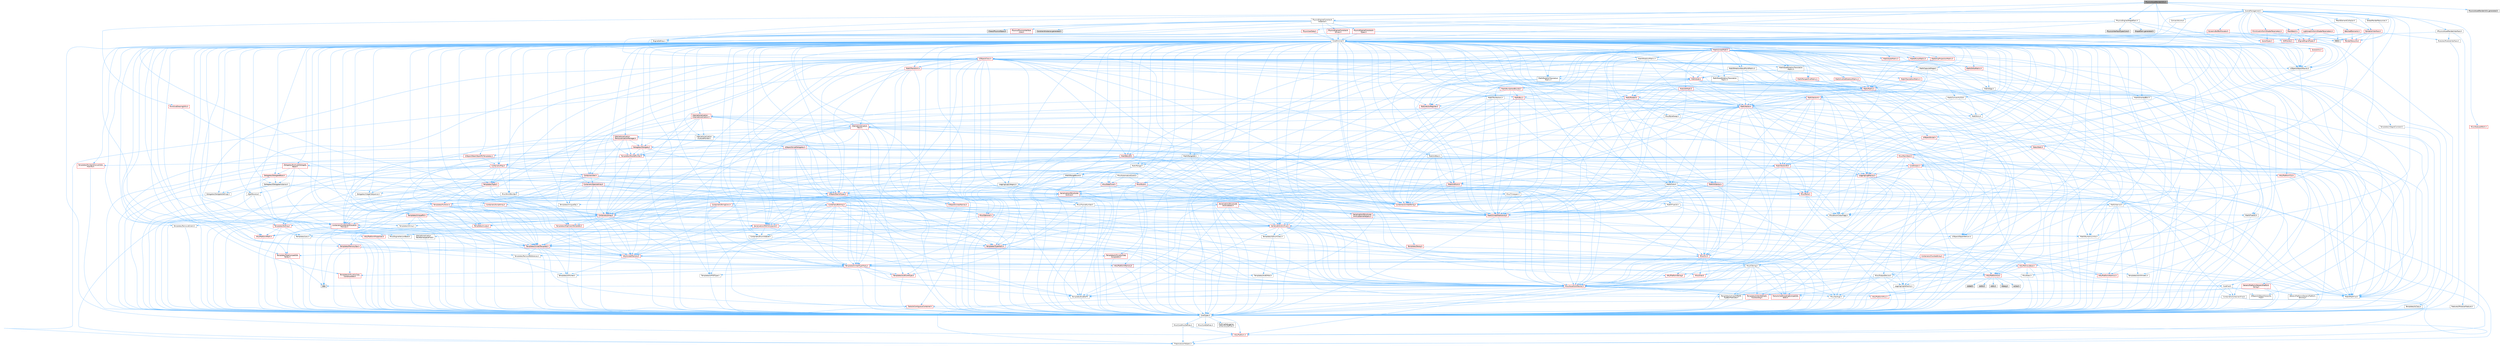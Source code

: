 digraph "PhysicsAssetRenderUtils.h"
{
 // INTERACTIVE_SVG=YES
 // LATEX_PDF_SIZE
  bgcolor="transparent";
  edge [fontname=Helvetica,fontsize=10,labelfontname=Helvetica,labelfontsize=10];
  node [fontname=Helvetica,fontsize=10,shape=box,height=0.2,width=0.4];
  Node1 [id="Node000001",label="PhysicsAssetRenderUtils.h",height=0.2,width=0.4,color="gray40", fillcolor="grey60", style="filled", fontcolor="black",tooltip=" "];
  Node1 -> Node2 [id="edge1_Node000001_Node000002",color="steelblue1",style="solid",tooltip=" "];
  Node2 [id="Node000002",label="CoreMinimal.h",height=0.2,width=0.4,color="grey40", fillcolor="white", style="filled",URL="$d7/d67/CoreMinimal_8h.html",tooltip=" "];
  Node2 -> Node3 [id="edge2_Node000002_Node000003",color="steelblue1",style="solid",tooltip=" "];
  Node3 [id="Node000003",label="CoreTypes.h",height=0.2,width=0.4,color="grey40", fillcolor="white", style="filled",URL="$dc/dec/CoreTypes_8h.html",tooltip=" "];
  Node3 -> Node4 [id="edge3_Node000003_Node000004",color="steelblue1",style="solid",tooltip=" "];
  Node4 [id="Node000004",label="HAL/Platform.h",height=0.2,width=0.4,color="red", fillcolor="#FFF0F0", style="filled",URL="$d9/dd0/Platform_8h.html",tooltip=" "];
  Node4 -> Node8 [id="edge4_Node000004_Node000008",color="steelblue1",style="solid",tooltip=" "];
  Node8 [id="Node000008",label="PreprocessorHelpers.h",height=0.2,width=0.4,color="grey40", fillcolor="white", style="filled",URL="$db/ddb/PreprocessorHelpers_8h.html",tooltip=" "];
  Node3 -> Node14 [id="edge5_Node000003_Node000014",color="steelblue1",style="solid",tooltip=" "];
  Node14 [id="Node000014",label="ProfilingDebugging\l/UMemoryDefines.h",height=0.2,width=0.4,color="grey40", fillcolor="white", style="filled",URL="$d2/da2/UMemoryDefines_8h.html",tooltip=" "];
  Node3 -> Node15 [id="edge6_Node000003_Node000015",color="steelblue1",style="solid",tooltip=" "];
  Node15 [id="Node000015",label="Misc/CoreMiscDefines.h",height=0.2,width=0.4,color="grey40", fillcolor="white", style="filled",URL="$da/d38/CoreMiscDefines_8h.html",tooltip=" "];
  Node15 -> Node4 [id="edge7_Node000015_Node000004",color="steelblue1",style="solid",tooltip=" "];
  Node15 -> Node8 [id="edge8_Node000015_Node000008",color="steelblue1",style="solid",tooltip=" "];
  Node3 -> Node16 [id="edge9_Node000003_Node000016",color="steelblue1",style="solid",tooltip=" "];
  Node16 [id="Node000016",label="Misc/CoreDefines.h",height=0.2,width=0.4,color="grey40", fillcolor="white", style="filled",URL="$d3/dd2/CoreDefines_8h.html",tooltip=" "];
  Node2 -> Node17 [id="edge10_Node000002_Node000017",color="steelblue1",style="solid",tooltip=" "];
  Node17 [id="Node000017",label="CoreFwd.h",height=0.2,width=0.4,color="grey40", fillcolor="white", style="filled",URL="$d1/d1e/CoreFwd_8h.html",tooltip=" "];
  Node17 -> Node3 [id="edge11_Node000017_Node000003",color="steelblue1",style="solid",tooltip=" "];
  Node17 -> Node18 [id="edge12_Node000017_Node000018",color="steelblue1",style="solid",tooltip=" "];
  Node18 [id="Node000018",label="Containers/ContainersFwd.h",height=0.2,width=0.4,color="grey40", fillcolor="white", style="filled",URL="$d4/d0a/ContainersFwd_8h.html",tooltip=" "];
  Node18 -> Node4 [id="edge13_Node000018_Node000004",color="steelblue1",style="solid",tooltip=" "];
  Node18 -> Node3 [id="edge14_Node000018_Node000003",color="steelblue1",style="solid",tooltip=" "];
  Node18 -> Node19 [id="edge15_Node000018_Node000019",color="steelblue1",style="solid",tooltip=" "];
  Node19 [id="Node000019",label="Traits/IsContiguousContainer.h",height=0.2,width=0.4,color="red", fillcolor="#FFF0F0", style="filled",URL="$d5/d3c/IsContiguousContainer_8h.html",tooltip=" "];
  Node19 -> Node3 [id="edge16_Node000019_Node000003",color="steelblue1",style="solid",tooltip=" "];
  Node17 -> Node22 [id="edge17_Node000017_Node000022",color="steelblue1",style="solid",tooltip=" "];
  Node22 [id="Node000022",label="Math/MathFwd.h",height=0.2,width=0.4,color="grey40", fillcolor="white", style="filled",URL="$d2/d10/MathFwd_8h.html",tooltip=" "];
  Node22 -> Node4 [id="edge18_Node000022_Node000004",color="steelblue1",style="solid",tooltip=" "];
  Node17 -> Node23 [id="edge19_Node000017_Node000023",color="steelblue1",style="solid",tooltip=" "];
  Node23 [id="Node000023",label="UObject/UObjectHierarchy\lFwd.h",height=0.2,width=0.4,color="grey40", fillcolor="white", style="filled",URL="$d3/d13/UObjectHierarchyFwd_8h.html",tooltip=" "];
  Node2 -> Node23 [id="edge20_Node000002_Node000023",color="steelblue1",style="solid",tooltip=" "];
  Node2 -> Node18 [id="edge21_Node000002_Node000018",color="steelblue1",style="solid",tooltip=" "];
  Node2 -> Node24 [id="edge22_Node000002_Node000024",color="steelblue1",style="solid",tooltip=" "];
  Node24 [id="Node000024",label="Misc/VarArgs.h",height=0.2,width=0.4,color="grey40", fillcolor="white", style="filled",URL="$d5/d6f/VarArgs_8h.html",tooltip=" "];
  Node24 -> Node3 [id="edge23_Node000024_Node000003",color="steelblue1",style="solid",tooltip=" "];
  Node2 -> Node25 [id="edge24_Node000002_Node000025",color="steelblue1",style="solid",tooltip=" "];
  Node25 [id="Node000025",label="Logging/LogVerbosity.h",height=0.2,width=0.4,color="grey40", fillcolor="white", style="filled",URL="$d2/d8f/LogVerbosity_8h.html",tooltip=" "];
  Node25 -> Node3 [id="edge25_Node000025_Node000003",color="steelblue1",style="solid",tooltip=" "];
  Node2 -> Node26 [id="edge26_Node000002_Node000026",color="steelblue1",style="solid",tooltip=" "];
  Node26 [id="Node000026",label="Misc/OutputDevice.h",height=0.2,width=0.4,color="grey40", fillcolor="white", style="filled",URL="$d7/d32/OutputDevice_8h.html",tooltip=" "];
  Node26 -> Node17 [id="edge27_Node000026_Node000017",color="steelblue1",style="solid",tooltip=" "];
  Node26 -> Node3 [id="edge28_Node000026_Node000003",color="steelblue1",style="solid",tooltip=" "];
  Node26 -> Node25 [id="edge29_Node000026_Node000025",color="steelblue1",style="solid",tooltip=" "];
  Node26 -> Node24 [id="edge30_Node000026_Node000024",color="steelblue1",style="solid",tooltip=" "];
  Node26 -> Node27 [id="edge31_Node000026_Node000027",color="steelblue1",style="solid",tooltip=" "];
  Node27 [id="Node000027",label="Templates/IsArrayOrRefOf\lTypeByPredicate.h",height=0.2,width=0.4,color="grey40", fillcolor="white", style="filled",URL="$d6/da1/IsArrayOrRefOfTypeByPredicate_8h.html",tooltip=" "];
  Node27 -> Node3 [id="edge32_Node000027_Node000003",color="steelblue1",style="solid",tooltip=" "];
  Node26 -> Node28 [id="edge33_Node000026_Node000028",color="steelblue1",style="solid",tooltip=" "];
  Node28 [id="Node000028",label="Templates/IsValidVariadic\lFunctionArg.h",height=0.2,width=0.4,color="red", fillcolor="#FFF0F0", style="filled",URL="$d0/dc8/IsValidVariadicFunctionArg_8h.html",tooltip=" "];
  Node28 -> Node3 [id="edge34_Node000028_Node000003",color="steelblue1",style="solid",tooltip=" "];
  Node26 -> Node30 [id="edge35_Node000026_Node000030",color="steelblue1",style="solid",tooltip=" "];
  Node30 [id="Node000030",label="Traits/IsCharEncodingCompatible\lWith.h",height=0.2,width=0.4,color="red", fillcolor="#FFF0F0", style="filled",URL="$df/dd1/IsCharEncodingCompatibleWith_8h.html",tooltip=" "];
  Node2 -> Node32 [id="edge36_Node000002_Node000032",color="steelblue1",style="solid",tooltip=" "];
  Node32 [id="Node000032",label="HAL/PlatformCrt.h",height=0.2,width=0.4,color="red", fillcolor="#FFF0F0", style="filled",URL="$d8/d75/PlatformCrt_8h.html",tooltip=" "];
  Node32 -> Node33 [id="edge37_Node000032_Node000033",color="steelblue1",style="solid",tooltip=" "];
  Node33 [id="Node000033",label="new",height=0.2,width=0.4,color="grey60", fillcolor="#E0E0E0", style="filled",tooltip=" "];
  Node32 -> Node34 [id="edge38_Node000032_Node000034",color="steelblue1",style="solid",tooltip=" "];
  Node34 [id="Node000034",label="wchar.h",height=0.2,width=0.4,color="grey60", fillcolor="#E0E0E0", style="filled",tooltip=" "];
  Node32 -> Node35 [id="edge39_Node000032_Node000035",color="steelblue1",style="solid",tooltip=" "];
  Node35 [id="Node000035",label="stddef.h",height=0.2,width=0.4,color="grey60", fillcolor="#E0E0E0", style="filled",tooltip=" "];
  Node32 -> Node36 [id="edge40_Node000032_Node000036",color="steelblue1",style="solid",tooltip=" "];
  Node36 [id="Node000036",label="stdlib.h",height=0.2,width=0.4,color="grey60", fillcolor="#E0E0E0", style="filled",tooltip=" "];
  Node32 -> Node37 [id="edge41_Node000032_Node000037",color="steelblue1",style="solid",tooltip=" "];
  Node37 [id="Node000037",label="stdio.h",height=0.2,width=0.4,color="grey60", fillcolor="#E0E0E0", style="filled",tooltip=" "];
  Node32 -> Node38 [id="edge42_Node000032_Node000038",color="steelblue1",style="solid",tooltip=" "];
  Node38 [id="Node000038",label="stdarg.h",height=0.2,width=0.4,color="grey60", fillcolor="#E0E0E0", style="filled",tooltip=" "];
  Node2 -> Node42 [id="edge43_Node000002_Node000042",color="steelblue1",style="solid",tooltip=" "];
  Node42 [id="Node000042",label="HAL/PlatformMisc.h",height=0.2,width=0.4,color="red", fillcolor="#FFF0F0", style="filled",URL="$d0/df5/PlatformMisc_8h.html",tooltip=" "];
  Node42 -> Node3 [id="edge44_Node000042_Node000003",color="steelblue1",style="solid",tooltip=" "];
  Node2 -> Node61 [id="edge45_Node000002_Node000061",color="steelblue1",style="solid",tooltip=" "];
  Node61 [id="Node000061",label="Misc/AssertionMacros.h",height=0.2,width=0.4,color="red", fillcolor="#FFF0F0", style="filled",URL="$d0/dfa/AssertionMacros_8h.html",tooltip=" "];
  Node61 -> Node3 [id="edge46_Node000061_Node000003",color="steelblue1",style="solid",tooltip=" "];
  Node61 -> Node4 [id="edge47_Node000061_Node000004",color="steelblue1",style="solid",tooltip=" "];
  Node61 -> Node42 [id="edge48_Node000061_Node000042",color="steelblue1",style="solid",tooltip=" "];
  Node61 -> Node8 [id="edge49_Node000061_Node000008",color="steelblue1",style="solid",tooltip=" "];
  Node61 -> Node62 [id="edge50_Node000061_Node000062",color="steelblue1",style="solid",tooltip=" "];
  Node62 [id="Node000062",label="Templates/EnableIf.h",height=0.2,width=0.4,color="grey40", fillcolor="white", style="filled",URL="$d7/d60/EnableIf_8h.html",tooltip=" "];
  Node62 -> Node3 [id="edge51_Node000062_Node000003",color="steelblue1",style="solid",tooltip=" "];
  Node61 -> Node27 [id="edge52_Node000061_Node000027",color="steelblue1",style="solid",tooltip=" "];
  Node61 -> Node28 [id="edge53_Node000061_Node000028",color="steelblue1",style="solid",tooltip=" "];
  Node61 -> Node30 [id="edge54_Node000061_Node000030",color="steelblue1",style="solid",tooltip=" "];
  Node61 -> Node24 [id="edge55_Node000061_Node000024",color="steelblue1",style="solid",tooltip=" "];
  Node2 -> Node70 [id="edge56_Node000002_Node000070",color="steelblue1",style="solid",tooltip=" "];
  Node70 [id="Node000070",label="Templates/IsPointer.h",height=0.2,width=0.4,color="grey40", fillcolor="white", style="filled",URL="$d7/d05/IsPointer_8h.html",tooltip=" "];
  Node70 -> Node3 [id="edge57_Node000070_Node000003",color="steelblue1",style="solid",tooltip=" "];
  Node2 -> Node71 [id="edge58_Node000002_Node000071",color="steelblue1",style="solid",tooltip=" "];
  Node71 [id="Node000071",label="HAL/PlatformMemory.h",height=0.2,width=0.4,color="red", fillcolor="#FFF0F0", style="filled",URL="$de/d68/PlatformMemory_8h.html",tooltip=" "];
  Node71 -> Node3 [id="edge59_Node000071_Node000003",color="steelblue1",style="solid",tooltip=" "];
  Node2 -> Node54 [id="edge60_Node000002_Node000054",color="steelblue1",style="solid",tooltip=" "];
  Node54 [id="Node000054",label="HAL/PlatformAtomics.h",height=0.2,width=0.4,color="red", fillcolor="#FFF0F0", style="filled",URL="$d3/d36/PlatformAtomics_8h.html",tooltip=" "];
  Node54 -> Node3 [id="edge61_Node000054_Node000003",color="steelblue1",style="solid",tooltip=" "];
  Node2 -> Node76 [id="edge62_Node000002_Node000076",color="steelblue1",style="solid",tooltip=" "];
  Node76 [id="Node000076",label="Misc/Exec.h",height=0.2,width=0.4,color="grey40", fillcolor="white", style="filled",URL="$de/ddb/Exec_8h.html",tooltip=" "];
  Node76 -> Node3 [id="edge63_Node000076_Node000003",color="steelblue1",style="solid",tooltip=" "];
  Node76 -> Node61 [id="edge64_Node000076_Node000061",color="steelblue1",style="solid",tooltip=" "];
  Node2 -> Node77 [id="edge65_Node000002_Node000077",color="steelblue1",style="solid",tooltip=" "];
  Node77 [id="Node000077",label="HAL/MemoryBase.h",height=0.2,width=0.4,color="red", fillcolor="#FFF0F0", style="filled",URL="$d6/d9f/MemoryBase_8h.html",tooltip=" "];
  Node77 -> Node3 [id="edge66_Node000077_Node000003",color="steelblue1",style="solid",tooltip=" "];
  Node77 -> Node54 [id="edge67_Node000077_Node000054",color="steelblue1",style="solid",tooltip=" "];
  Node77 -> Node32 [id="edge68_Node000077_Node000032",color="steelblue1",style="solid",tooltip=" "];
  Node77 -> Node76 [id="edge69_Node000077_Node000076",color="steelblue1",style="solid",tooltip=" "];
  Node77 -> Node26 [id="edge70_Node000077_Node000026",color="steelblue1",style="solid",tooltip=" "];
  Node2 -> Node87 [id="edge71_Node000002_Node000087",color="steelblue1",style="solid",tooltip=" "];
  Node87 [id="Node000087",label="HAL/UnrealMemory.h",height=0.2,width=0.4,color="red", fillcolor="#FFF0F0", style="filled",URL="$d9/d96/UnrealMemory_8h.html",tooltip=" "];
  Node87 -> Node3 [id="edge72_Node000087_Node000003",color="steelblue1",style="solid",tooltip=" "];
  Node87 -> Node77 [id="edge73_Node000087_Node000077",color="steelblue1",style="solid",tooltip=" "];
  Node87 -> Node71 [id="edge74_Node000087_Node000071",color="steelblue1",style="solid",tooltip=" "];
  Node87 -> Node70 [id="edge75_Node000087_Node000070",color="steelblue1",style="solid",tooltip=" "];
  Node2 -> Node89 [id="edge76_Node000002_Node000089",color="steelblue1",style="solid",tooltip=" "];
  Node89 [id="Node000089",label="Templates/IsArithmetic.h",height=0.2,width=0.4,color="grey40", fillcolor="white", style="filled",URL="$d2/d5d/IsArithmetic_8h.html",tooltip=" "];
  Node89 -> Node3 [id="edge77_Node000089_Node000003",color="steelblue1",style="solid",tooltip=" "];
  Node2 -> Node83 [id="edge78_Node000002_Node000083",color="steelblue1",style="solid",tooltip=" "];
  Node83 [id="Node000083",label="Templates/AndOrNot.h",height=0.2,width=0.4,color="grey40", fillcolor="white", style="filled",URL="$db/d0a/AndOrNot_8h.html",tooltip=" "];
  Node83 -> Node3 [id="edge79_Node000083_Node000003",color="steelblue1",style="solid",tooltip=" "];
  Node2 -> Node90 [id="edge80_Node000002_Node000090",color="steelblue1",style="solid",tooltip=" "];
  Node90 [id="Node000090",label="Templates/IsPODType.h",height=0.2,width=0.4,color="grey40", fillcolor="white", style="filled",URL="$d7/db1/IsPODType_8h.html",tooltip=" "];
  Node90 -> Node3 [id="edge81_Node000090_Node000003",color="steelblue1",style="solid",tooltip=" "];
  Node2 -> Node91 [id="edge82_Node000002_Node000091",color="steelblue1",style="solid",tooltip=" "];
  Node91 [id="Node000091",label="Templates/IsUECoreType.h",height=0.2,width=0.4,color="red", fillcolor="#FFF0F0", style="filled",URL="$d1/db8/IsUECoreType_8h.html",tooltip=" "];
  Node91 -> Node3 [id="edge83_Node000091_Node000003",color="steelblue1",style="solid",tooltip=" "];
  Node2 -> Node84 [id="edge84_Node000002_Node000084",color="steelblue1",style="solid",tooltip=" "];
  Node84 [id="Node000084",label="Templates/IsTriviallyCopy\lConstructible.h",height=0.2,width=0.4,color="red", fillcolor="#FFF0F0", style="filled",URL="$d3/d78/IsTriviallyCopyConstructible_8h.html",tooltip=" "];
  Node84 -> Node3 [id="edge85_Node000084_Node000003",color="steelblue1",style="solid",tooltip=" "];
  Node2 -> Node92 [id="edge86_Node000002_Node000092",color="steelblue1",style="solid",tooltip=" "];
  Node92 [id="Node000092",label="Templates/UnrealTypeTraits.h",height=0.2,width=0.4,color="red", fillcolor="#FFF0F0", style="filled",URL="$d2/d2d/UnrealTypeTraits_8h.html",tooltip=" "];
  Node92 -> Node3 [id="edge87_Node000092_Node000003",color="steelblue1",style="solid",tooltip=" "];
  Node92 -> Node70 [id="edge88_Node000092_Node000070",color="steelblue1",style="solid",tooltip=" "];
  Node92 -> Node61 [id="edge89_Node000092_Node000061",color="steelblue1",style="solid",tooltip=" "];
  Node92 -> Node83 [id="edge90_Node000092_Node000083",color="steelblue1",style="solid",tooltip=" "];
  Node92 -> Node62 [id="edge91_Node000092_Node000062",color="steelblue1",style="solid",tooltip=" "];
  Node92 -> Node89 [id="edge92_Node000092_Node000089",color="steelblue1",style="solid",tooltip=" "];
  Node92 -> Node90 [id="edge93_Node000092_Node000090",color="steelblue1",style="solid",tooltip=" "];
  Node92 -> Node91 [id="edge94_Node000092_Node000091",color="steelblue1",style="solid",tooltip=" "];
  Node92 -> Node84 [id="edge95_Node000092_Node000084",color="steelblue1",style="solid",tooltip=" "];
  Node2 -> Node62 [id="edge96_Node000002_Node000062",color="steelblue1",style="solid",tooltip=" "];
  Node2 -> Node94 [id="edge97_Node000002_Node000094",color="steelblue1",style="solid",tooltip=" "];
  Node94 [id="Node000094",label="Templates/RemoveReference.h",height=0.2,width=0.4,color="grey40", fillcolor="white", style="filled",URL="$da/dbe/RemoveReference_8h.html",tooltip=" "];
  Node94 -> Node3 [id="edge98_Node000094_Node000003",color="steelblue1",style="solid",tooltip=" "];
  Node2 -> Node95 [id="edge99_Node000002_Node000095",color="steelblue1",style="solid",tooltip=" "];
  Node95 [id="Node000095",label="Templates/IntegralConstant.h",height=0.2,width=0.4,color="grey40", fillcolor="white", style="filled",URL="$db/d1b/IntegralConstant_8h.html",tooltip=" "];
  Node95 -> Node3 [id="edge100_Node000095_Node000003",color="steelblue1",style="solid",tooltip=" "];
  Node2 -> Node96 [id="edge101_Node000002_Node000096",color="steelblue1",style="solid",tooltip=" "];
  Node96 [id="Node000096",label="Templates/IsClass.h",height=0.2,width=0.4,color="grey40", fillcolor="white", style="filled",URL="$db/dcb/IsClass_8h.html",tooltip=" "];
  Node96 -> Node3 [id="edge102_Node000096_Node000003",color="steelblue1",style="solid",tooltip=" "];
  Node2 -> Node97 [id="edge103_Node000002_Node000097",color="steelblue1",style="solid",tooltip=" "];
  Node97 [id="Node000097",label="Templates/TypeCompatible\lBytes.h",height=0.2,width=0.4,color="red", fillcolor="#FFF0F0", style="filled",URL="$df/d0a/TypeCompatibleBytes_8h.html",tooltip=" "];
  Node97 -> Node3 [id="edge104_Node000097_Node000003",color="steelblue1",style="solid",tooltip=" "];
  Node97 -> Node33 [id="edge105_Node000097_Node000033",color="steelblue1",style="solid",tooltip=" "];
  Node2 -> Node19 [id="edge106_Node000002_Node000019",color="steelblue1",style="solid",tooltip=" "];
  Node2 -> Node98 [id="edge107_Node000002_Node000098",color="steelblue1",style="solid",tooltip=" "];
  Node98 [id="Node000098",label="Templates/UnrealTemplate.h",height=0.2,width=0.4,color="red", fillcolor="#FFF0F0", style="filled",URL="$d4/d24/UnrealTemplate_8h.html",tooltip=" "];
  Node98 -> Node3 [id="edge108_Node000098_Node000003",color="steelblue1",style="solid",tooltip=" "];
  Node98 -> Node70 [id="edge109_Node000098_Node000070",color="steelblue1",style="solid",tooltip=" "];
  Node98 -> Node87 [id="edge110_Node000098_Node000087",color="steelblue1",style="solid",tooltip=" "];
  Node98 -> Node92 [id="edge111_Node000098_Node000092",color="steelblue1",style="solid",tooltip=" "];
  Node98 -> Node94 [id="edge112_Node000098_Node000094",color="steelblue1",style="solid",tooltip=" "];
  Node98 -> Node97 [id="edge113_Node000098_Node000097",color="steelblue1",style="solid",tooltip=" "];
  Node98 -> Node19 [id="edge114_Node000098_Node000019",color="steelblue1",style="solid",tooltip=" "];
  Node2 -> Node47 [id="edge115_Node000002_Node000047",color="steelblue1",style="solid",tooltip=" "];
  Node47 [id="Node000047",label="Math/NumericLimits.h",height=0.2,width=0.4,color="grey40", fillcolor="white", style="filled",URL="$df/d1b/NumericLimits_8h.html",tooltip=" "];
  Node47 -> Node3 [id="edge116_Node000047_Node000003",color="steelblue1",style="solid",tooltip=" "];
  Node2 -> Node102 [id="edge117_Node000002_Node000102",color="steelblue1",style="solid",tooltip=" "];
  Node102 [id="Node000102",label="HAL/PlatformMath.h",height=0.2,width=0.4,color="red", fillcolor="#FFF0F0", style="filled",URL="$dc/d53/PlatformMath_8h.html",tooltip=" "];
  Node102 -> Node3 [id="edge118_Node000102_Node000003",color="steelblue1",style="solid",tooltip=" "];
  Node2 -> Node85 [id="edge119_Node000002_Node000085",color="steelblue1",style="solid",tooltip=" "];
  Node85 [id="Node000085",label="Templates/IsTriviallyCopy\lAssignable.h",height=0.2,width=0.4,color="red", fillcolor="#FFF0F0", style="filled",URL="$d2/df2/IsTriviallyCopyAssignable_8h.html",tooltip=" "];
  Node85 -> Node3 [id="edge120_Node000085_Node000003",color="steelblue1",style="solid",tooltip=" "];
  Node2 -> Node110 [id="edge121_Node000002_Node000110",color="steelblue1",style="solid",tooltip=" "];
  Node110 [id="Node000110",label="Templates/MemoryOps.h",height=0.2,width=0.4,color="red", fillcolor="#FFF0F0", style="filled",URL="$db/dea/MemoryOps_8h.html",tooltip=" "];
  Node110 -> Node3 [id="edge122_Node000110_Node000003",color="steelblue1",style="solid",tooltip=" "];
  Node110 -> Node87 [id="edge123_Node000110_Node000087",color="steelblue1",style="solid",tooltip=" "];
  Node110 -> Node85 [id="edge124_Node000110_Node000085",color="steelblue1",style="solid",tooltip=" "];
  Node110 -> Node84 [id="edge125_Node000110_Node000084",color="steelblue1",style="solid",tooltip=" "];
  Node110 -> Node92 [id="edge126_Node000110_Node000092",color="steelblue1",style="solid",tooltip=" "];
  Node110 -> Node33 [id="edge127_Node000110_Node000033",color="steelblue1",style="solid",tooltip=" "];
  Node2 -> Node111 [id="edge128_Node000002_Node000111",color="steelblue1",style="solid",tooltip=" "];
  Node111 [id="Node000111",label="Containers/ContainerAllocation\lPolicies.h",height=0.2,width=0.4,color="red", fillcolor="#FFF0F0", style="filled",URL="$d7/dff/ContainerAllocationPolicies_8h.html",tooltip=" "];
  Node111 -> Node3 [id="edge129_Node000111_Node000003",color="steelblue1",style="solid",tooltip=" "];
  Node111 -> Node111 [id="edge130_Node000111_Node000111",color="steelblue1",style="solid",tooltip=" "];
  Node111 -> Node102 [id="edge131_Node000111_Node000102",color="steelblue1",style="solid",tooltip=" "];
  Node111 -> Node87 [id="edge132_Node000111_Node000087",color="steelblue1",style="solid",tooltip=" "];
  Node111 -> Node47 [id="edge133_Node000111_Node000047",color="steelblue1",style="solid",tooltip=" "];
  Node111 -> Node61 [id="edge134_Node000111_Node000061",color="steelblue1",style="solid",tooltip=" "];
  Node111 -> Node110 [id="edge135_Node000111_Node000110",color="steelblue1",style="solid",tooltip=" "];
  Node111 -> Node97 [id="edge136_Node000111_Node000097",color="steelblue1",style="solid",tooltip=" "];
  Node2 -> Node114 [id="edge137_Node000002_Node000114",color="steelblue1",style="solid",tooltip=" "];
  Node114 [id="Node000114",label="Templates/IsEnumClass.h",height=0.2,width=0.4,color="grey40", fillcolor="white", style="filled",URL="$d7/d15/IsEnumClass_8h.html",tooltip=" "];
  Node114 -> Node3 [id="edge138_Node000114_Node000003",color="steelblue1",style="solid",tooltip=" "];
  Node114 -> Node83 [id="edge139_Node000114_Node000083",color="steelblue1",style="solid",tooltip=" "];
  Node2 -> Node115 [id="edge140_Node000002_Node000115",color="steelblue1",style="solid",tooltip=" "];
  Node115 [id="Node000115",label="HAL/PlatformProperties.h",height=0.2,width=0.4,color="red", fillcolor="#FFF0F0", style="filled",URL="$d9/db0/PlatformProperties_8h.html",tooltip=" "];
  Node115 -> Node3 [id="edge141_Node000115_Node000003",color="steelblue1",style="solid",tooltip=" "];
  Node2 -> Node118 [id="edge142_Node000002_Node000118",color="steelblue1",style="solid",tooltip=" "];
  Node118 [id="Node000118",label="Misc/EngineVersionBase.h",height=0.2,width=0.4,color="grey40", fillcolor="white", style="filled",URL="$d5/d2b/EngineVersionBase_8h.html",tooltip=" "];
  Node118 -> Node3 [id="edge143_Node000118_Node000003",color="steelblue1",style="solid",tooltip=" "];
  Node2 -> Node119 [id="edge144_Node000002_Node000119",color="steelblue1",style="solid",tooltip=" "];
  Node119 [id="Node000119",label="Internationalization\l/TextNamespaceFwd.h",height=0.2,width=0.4,color="grey40", fillcolor="white", style="filled",URL="$d8/d97/TextNamespaceFwd_8h.html",tooltip=" "];
  Node119 -> Node3 [id="edge145_Node000119_Node000003",color="steelblue1",style="solid",tooltip=" "];
  Node2 -> Node120 [id="edge146_Node000002_Node000120",color="steelblue1",style="solid",tooltip=" "];
  Node120 [id="Node000120",label="Serialization/Archive.h",height=0.2,width=0.4,color="red", fillcolor="#FFF0F0", style="filled",URL="$d7/d3b/Archive_8h.html",tooltip=" "];
  Node120 -> Node17 [id="edge147_Node000120_Node000017",color="steelblue1",style="solid",tooltip=" "];
  Node120 -> Node3 [id="edge148_Node000120_Node000003",color="steelblue1",style="solid",tooltip=" "];
  Node120 -> Node115 [id="edge149_Node000120_Node000115",color="steelblue1",style="solid",tooltip=" "];
  Node120 -> Node119 [id="edge150_Node000120_Node000119",color="steelblue1",style="solid",tooltip=" "];
  Node120 -> Node22 [id="edge151_Node000120_Node000022",color="steelblue1",style="solid",tooltip=" "];
  Node120 -> Node61 [id="edge152_Node000120_Node000061",color="steelblue1",style="solid",tooltip=" "];
  Node120 -> Node118 [id="edge153_Node000120_Node000118",color="steelblue1",style="solid",tooltip=" "];
  Node120 -> Node24 [id="edge154_Node000120_Node000024",color="steelblue1",style="solid",tooltip=" "];
  Node120 -> Node62 [id="edge155_Node000120_Node000062",color="steelblue1",style="solid",tooltip=" "];
  Node120 -> Node27 [id="edge156_Node000120_Node000027",color="steelblue1",style="solid",tooltip=" "];
  Node120 -> Node114 [id="edge157_Node000120_Node000114",color="steelblue1",style="solid",tooltip=" "];
  Node120 -> Node28 [id="edge158_Node000120_Node000028",color="steelblue1",style="solid",tooltip=" "];
  Node120 -> Node98 [id="edge159_Node000120_Node000098",color="steelblue1",style="solid",tooltip=" "];
  Node120 -> Node30 [id="edge160_Node000120_Node000030",color="steelblue1",style="solid",tooltip=" "];
  Node120 -> Node123 [id="edge161_Node000120_Node000123",color="steelblue1",style="solid",tooltip=" "];
  Node123 [id="Node000123",label="UObject/ObjectVersion.h",height=0.2,width=0.4,color="grey40", fillcolor="white", style="filled",URL="$da/d63/ObjectVersion_8h.html",tooltip=" "];
  Node123 -> Node3 [id="edge162_Node000123_Node000003",color="steelblue1",style="solid",tooltip=" "];
  Node2 -> Node124 [id="edge163_Node000002_Node000124",color="steelblue1",style="solid",tooltip=" "];
  Node124 [id="Node000124",label="Templates/Less.h",height=0.2,width=0.4,color="grey40", fillcolor="white", style="filled",URL="$de/dc8/Less_8h.html",tooltip=" "];
  Node124 -> Node3 [id="edge164_Node000124_Node000003",color="steelblue1",style="solid",tooltip=" "];
  Node124 -> Node98 [id="edge165_Node000124_Node000098",color="steelblue1",style="solid",tooltip=" "];
  Node2 -> Node125 [id="edge166_Node000002_Node000125",color="steelblue1",style="solid",tooltip=" "];
  Node125 [id="Node000125",label="Templates/Sorting.h",height=0.2,width=0.4,color="red", fillcolor="#FFF0F0", style="filled",URL="$d3/d9e/Sorting_8h.html",tooltip=" "];
  Node125 -> Node3 [id="edge167_Node000125_Node000003",color="steelblue1",style="solid",tooltip=" "];
  Node125 -> Node102 [id="edge168_Node000125_Node000102",color="steelblue1",style="solid",tooltip=" "];
  Node125 -> Node124 [id="edge169_Node000125_Node000124",color="steelblue1",style="solid",tooltip=" "];
  Node2 -> Node136 [id="edge170_Node000002_Node000136",color="steelblue1",style="solid",tooltip=" "];
  Node136 [id="Node000136",label="Misc/Char.h",height=0.2,width=0.4,color="red", fillcolor="#FFF0F0", style="filled",URL="$d0/d58/Char_8h.html",tooltip=" "];
  Node136 -> Node3 [id="edge171_Node000136_Node000003",color="steelblue1",style="solid",tooltip=" "];
  Node2 -> Node139 [id="edge172_Node000002_Node000139",color="steelblue1",style="solid",tooltip=" "];
  Node139 [id="Node000139",label="GenericPlatform/GenericPlatform\lStricmp.h",height=0.2,width=0.4,color="grey40", fillcolor="white", style="filled",URL="$d2/d86/GenericPlatformStricmp_8h.html",tooltip=" "];
  Node139 -> Node3 [id="edge173_Node000139_Node000003",color="steelblue1",style="solid",tooltip=" "];
  Node2 -> Node140 [id="edge174_Node000002_Node000140",color="steelblue1",style="solid",tooltip=" "];
  Node140 [id="Node000140",label="GenericPlatform/GenericPlatform\lString.h",height=0.2,width=0.4,color="red", fillcolor="#FFF0F0", style="filled",URL="$dd/d20/GenericPlatformString_8h.html",tooltip=" "];
  Node140 -> Node3 [id="edge175_Node000140_Node000003",color="steelblue1",style="solid",tooltip=" "];
  Node140 -> Node139 [id="edge176_Node000140_Node000139",color="steelblue1",style="solid",tooltip=" "];
  Node140 -> Node62 [id="edge177_Node000140_Node000062",color="steelblue1",style="solid",tooltip=" "];
  Node140 -> Node30 [id="edge178_Node000140_Node000030",color="steelblue1",style="solid",tooltip=" "];
  Node2 -> Node73 [id="edge179_Node000002_Node000073",color="steelblue1",style="solid",tooltip=" "];
  Node73 [id="Node000073",label="HAL/PlatformString.h",height=0.2,width=0.4,color="red", fillcolor="#FFF0F0", style="filled",URL="$db/db5/PlatformString_8h.html",tooltip=" "];
  Node73 -> Node3 [id="edge180_Node000073_Node000003",color="steelblue1",style="solid",tooltip=" "];
  Node2 -> Node143 [id="edge181_Node000002_Node000143",color="steelblue1",style="solid",tooltip=" "];
  Node143 [id="Node000143",label="Misc/CString.h",height=0.2,width=0.4,color="grey40", fillcolor="white", style="filled",URL="$d2/d49/CString_8h.html",tooltip=" "];
  Node143 -> Node3 [id="edge182_Node000143_Node000003",color="steelblue1",style="solid",tooltip=" "];
  Node143 -> Node32 [id="edge183_Node000143_Node000032",color="steelblue1",style="solid",tooltip=" "];
  Node143 -> Node73 [id="edge184_Node000143_Node000073",color="steelblue1",style="solid",tooltip=" "];
  Node143 -> Node61 [id="edge185_Node000143_Node000061",color="steelblue1",style="solid",tooltip=" "];
  Node143 -> Node136 [id="edge186_Node000143_Node000136",color="steelblue1",style="solid",tooltip=" "];
  Node143 -> Node24 [id="edge187_Node000143_Node000024",color="steelblue1",style="solid",tooltip=" "];
  Node143 -> Node27 [id="edge188_Node000143_Node000027",color="steelblue1",style="solid",tooltip=" "];
  Node143 -> Node28 [id="edge189_Node000143_Node000028",color="steelblue1",style="solid",tooltip=" "];
  Node143 -> Node30 [id="edge190_Node000143_Node000030",color="steelblue1",style="solid",tooltip=" "];
  Node2 -> Node144 [id="edge191_Node000002_Node000144",color="steelblue1",style="solid",tooltip=" "];
  Node144 [id="Node000144",label="Misc/Crc.h",height=0.2,width=0.4,color="red", fillcolor="#FFF0F0", style="filled",URL="$d4/dd2/Crc_8h.html",tooltip=" "];
  Node144 -> Node3 [id="edge192_Node000144_Node000003",color="steelblue1",style="solid",tooltip=" "];
  Node144 -> Node73 [id="edge193_Node000144_Node000073",color="steelblue1",style="solid",tooltip=" "];
  Node144 -> Node61 [id="edge194_Node000144_Node000061",color="steelblue1",style="solid",tooltip=" "];
  Node144 -> Node143 [id="edge195_Node000144_Node000143",color="steelblue1",style="solid",tooltip=" "];
  Node144 -> Node136 [id="edge196_Node000144_Node000136",color="steelblue1",style="solid",tooltip=" "];
  Node144 -> Node92 [id="edge197_Node000144_Node000092",color="steelblue1",style="solid",tooltip=" "];
  Node2 -> Node135 [id="edge198_Node000002_Node000135",color="steelblue1",style="solid",tooltip=" "];
  Node135 [id="Node000135",label="Math/UnrealMathUtility.h",height=0.2,width=0.4,color="red", fillcolor="#FFF0F0", style="filled",URL="$db/db8/UnrealMathUtility_8h.html",tooltip=" "];
  Node135 -> Node3 [id="edge199_Node000135_Node000003",color="steelblue1",style="solid",tooltip=" "];
  Node135 -> Node61 [id="edge200_Node000135_Node000061",color="steelblue1",style="solid",tooltip=" "];
  Node135 -> Node102 [id="edge201_Node000135_Node000102",color="steelblue1",style="solid",tooltip=" "];
  Node135 -> Node22 [id="edge202_Node000135_Node000022",color="steelblue1",style="solid",tooltip=" "];
  Node2 -> Node145 [id="edge203_Node000002_Node000145",color="steelblue1",style="solid",tooltip=" "];
  Node145 [id="Node000145",label="Containers/UnrealString.h",height=0.2,width=0.4,color="red", fillcolor="#FFF0F0", style="filled",URL="$d5/dba/UnrealString_8h.html",tooltip=" "];
  Node2 -> Node149 [id="edge204_Node000002_Node000149",color="steelblue1",style="solid",tooltip=" "];
  Node149 [id="Node000149",label="Containers/Array.h",height=0.2,width=0.4,color="red", fillcolor="#FFF0F0", style="filled",URL="$df/dd0/Array_8h.html",tooltip=" "];
  Node149 -> Node3 [id="edge205_Node000149_Node000003",color="steelblue1",style="solid",tooltip=" "];
  Node149 -> Node61 [id="edge206_Node000149_Node000061",color="steelblue1",style="solid",tooltip=" "];
  Node149 -> Node87 [id="edge207_Node000149_Node000087",color="steelblue1",style="solid",tooltip=" "];
  Node149 -> Node92 [id="edge208_Node000149_Node000092",color="steelblue1",style="solid",tooltip=" "];
  Node149 -> Node98 [id="edge209_Node000149_Node000098",color="steelblue1",style="solid",tooltip=" "];
  Node149 -> Node111 [id="edge210_Node000149_Node000111",color="steelblue1",style="solid",tooltip=" "];
  Node149 -> Node120 [id="edge211_Node000149_Node000120",color="steelblue1",style="solid",tooltip=" "];
  Node149 -> Node128 [id="edge212_Node000149_Node000128",color="steelblue1",style="solid",tooltip=" "];
  Node128 [id="Node000128",label="Templates/Invoke.h",height=0.2,width=0.4,color="red", fillcolor="#FFF0F0", style="filled",URL="$d7/deb/Invoke_8h.html",tooltip=" "];
  Node128 -> Node3 [id="edge213_Node000128_Node000003",color="steelblue1",style="solid",tooltip=" "];
  Node128 -> Node98 [id="edge214_Node000128_Node000098",color="steelblue1",style="solid",tooltip=" "];
  Node149 -> Node124 [id="edge215_Node000149_Node000124",color="steelblue1",style="solid",tooltip=" "];
  Node149 -> Node125 [id="edge216_Node000149_Node000125",color="steelblue1",style="solid",tooltip=" "];
  Node149 -> Node172 [id="edge217_Node000149_Node000172",color="steelblue1",style="solid",tooltip=" "];
  Node172 [id="Node000172",label="Templates/AlignmentTemplates.h",height=0.2,width=0.4,color="red", fillcolor="#FFF0F0", style="filled",URL="$dd/d32/AlignmentTemplates_8h.html",tooltip=" "];
  Node172 -> Node3 [id="edge218_Node000172_Node000003",color="steelblue1",style="solid",tooltip=" "];
  Node172 -> Node70 [id="edge219_Node000172_Node000070",color="steelblue1",style="solid",tooltip=" "];
  Node2 -> Node173 [id="edge220_Node000002_Node000173",color="steelblue1",style="solid",tooltip=" "];
  Node173 [id="Node000173",label="Misc/FrameNumber.h",height=0.2,width=0.4,color="grey40", fillcolor="white", style="filled",URL="$dd/dbd/FrameNumber_8h.html",tooltip=" "];
  Node173 -> Node3 [id="edge221_Node000173_Node000003",color="steelblue1",style="solid",tooltip=" "];
  Node173 -> Node47 [id="edge222_Node000173_Node000047",color="steelblue1",style="solid",tooltip=" "];
  Node173 -> Node135 [id="edge223_Node000173_Node000135",color="steelblue1",style="solid",tooltip=" "];
  Node173 -> Node62 [id="edge224_Node000173_Node000062",color="steelblue1",style="solid",tooltip=" "];
  Node173 -> Node92 [id="edge225_Node000173_Node000092",color="steelblue1",style="solid",tooltip=" "];
  Node2 -> Node174 [id="edge226_Node000002_Node000174",color="steelblue1",style="solid",tooltip=" "];
  Node174 [id="Node000174",label="Misc/Timespan.h",height=0.2,width=0.4,color="grey40", fillcolor="white", style="filled",URL="$da/dd9/Timespan_8h.html",tooltip=" "];
  Node174 -> Node3 [id="edge227_Node000174_Node000003",color="steelblue1",style="solid",tooltip=" "];
  Node174 -> Node175 [id="edge228_Node000174_Node000175",color="steelblue1",style="solid",tooltip=" "];
  Node175 [id="Node000175",label="Math/Interval.h",height=0.2,width=0.4,color="grey40", fillcolor="white", style="filled",URL="$d1/d55/Interval_8h.html",tooltip=" "];
  Node175 -> Node3 [id="edge229_Node000175_Node000003",color="steelblue1",style="solid",tooltip=" "];
  Node175 -> Node89 [id="edge230_Node000175_Node000089",color="steelblue1",style="solid",tooltip=" "];
  Node175 -> Node92 [id="edge231_Node000175_Node000092",color="steelblue1",style="solid",tooltip=" "];
  Node175 -> Node47 [id="edge232_Node000175_Node000047",color="steelblue1",style="solid",tooltip=" "];
  Node175 -> Node135 [id="edge233_Node000175_Node000135",color="steelblue1",style="solid",tooltip=" "];
  Node174 -> Node135 [id="edge234_Node000174_Node000135",color="steelblue1",style="solid",tooltip=" "];
  Node174 -> Node61 [id="edge235_Node000174_Node000061",color="steelblue1",style="solid",tooltip=" "];
  Node2 -> Node176 [id="edge236_Node000002_Node000176",color="steelblue1",style="solid",tooltip=" "];
  Node176 [id="Node000176",label="Containers/StringConv.h",height=0.2,width=0.4,color="red", fillcolor="#FFF0F0", style="filled",URL="$d3/ddf/StringConv_8h.html",tooltip=" "];
  Node176 -> Node3 [id="edge237_Node000176_Node000003",color="steelblue1",style="solid",tooltip=" "];
  Node176 -> Node61 [id="edge238_Node000176_Node000061",color="steelblue1",style="solid",tooltip=" "];
  Node176 -> Node111 [id="edge239_Node000176_Node000111",color="steelblue1",style="solid",tooltip=" "];
  Node176 -> Node149 [id="edge240_Node000176_Node000149",color="steelblue1",style="solid",tooltip=" "];
  Node176 -> Node143 [id="edge241_Node000176_Node000143",color="steelblue1",style="solid",tooltip=" "];
  Node176 -> Node177 [id="edge242_Node000176_Node000177",color="steelblue1",style="solid",tooltip=" "];
  Node177 [id="Node000177",label="Templates/IsArray.h",height=0.2,width=0.4,color="grey40", fillcolor="white", style="filled",URL="$d8/d8d/IsArray_8h.html",tooltip=" "];
  Node177 -> Node3 [id="edge243_Node000177_Node000003",color="steelblue1",style="solid",tooltip=" "];
  Node176 -> Node98 [id="edge244_Node000176_Node000098",color="steelblue1",style="solid",tooltip=" "];
  Node176 -> Node92 [id="edge245_Node000176_Node000092",color="steelblue1",style="solid",tooltip=" "];
  Node176 -> Node30 [id="edge246_Node000176_Node000030",color="steelblue1",style="solid",tooltip=" "];
  Node176 -> Node19 [id="edge247_Node000176_Node000019",color="steelblue1",style="solid",tooltip=" "];
  Node2 -> Node178 [id="edge248_Node000002_Node000178",color="steelblue1",style="solid",tooltip=" "];
  Node178 [id="Node000178",label="UObject/UnrealNames.h",height=0.2,width=0.4,color="red", fillcolor="#FFF0F0", style="filled",URL="$d8/db1/UnrealNames_8h.html",tooltip=" "];
  Node178 -> Node3 [id="edge249_Node000178_Node000003",color="steelblue1",style="solid",tooltip=" "];
  Node2 -> Node180 [id="edge250_Node000002_Node000180",color="steelblue1",style="solid",tooltip=" "];
  Node180 [id="Node000180",label="UObject/NameTypes.h",height=0.2,width=0.4,color="red", fillcolor="#FFF0F0", style="filled",URL="$d6/d35/NameTypes_8h.html",tooltip=" "];
  Node180 -> Node3 [id="edge251_Node000180_Node000003",color="steelblue1",style="solid",tooltip=" "];
  Node180 -> Node61 [id="edge252_Node000180_Node000061",color="steelblue1",style="solid",tooltip=" "];
  Node180 -> Node87 [id="edge253_Node000180_Node000087",color="steelblue1",style="solid",tooltip=" "];
  Node180 -> Node92 [id="edge254_Node000180_Node000092",color="steelblue1",style="solid",tooltip=" "];
  Node180 -> Node98 [id="edge255_Node000180_Node000098",color="steelblue1",style="solid",tooltip=" "];
  Node180 -> Node145 [id="edge256_Node000180_Node000145",color="steelblue1",style="solid",tooltip=" "];
  Node180 -> Node176 [id="edge257_Node000180_Node000176",color="steelblue1",style="solid",tooltip=" "];
  Node180 -> Node178 [id="edge258_Node000180_Node000178",color="steelblue1",style="solid",tooltip=" "];
  Node180 -> Node157 [id="edge259_Node000180_Node000157",color="steelblue1",style="solid",tooltip=" "];
  Node157 [id="Node000157",label="Serialization/MemoryLayout.h",height=0.2,width=0.4,color="red", fillcolor="#FFF0F0", style="filled",URL="$d7/d66/MemoryLayout_8h.html",tooltip=" "];
  Node157 -> Node160 [id="edge260_Node000157_Node000160",color="steelblue1",style="solid",tooltip=" "];
  Node160 [id="Node000160",label="Containers/EnumAsByte.h",height=0.2,width=0.4,color="grey40", fillcolor="white", style="filled",URL="$d6/d9a/EnumAsByte_8h.html",tooltip=" "];
  Node160 -> Node3 [id="edge261_Node000160_Node000003",color="steelblue1",style="solid",tooltip=" "];
  Node160 -> Node90 [id="edge262_Node000160_Node000090",color="steelblue1",style="solid",tooltip=" "];
  Node160 -> Node161 [id="edge263_Node000160_Node000161",color="steelblue1",style="solid",tooltip=" "];
  Node161 [id="Node000161",label="Templates/TypeHash.h",height=0.2,width=0.4,color="red", fillcolor="#FFF0F0", style="filled",URL="$d1/d62/TypeHash_8h.html",tooltip=" "];
  Node161 -> Node3 [id="edge264_Node000161_Node000003",color="steelblue1",style="solid",tooltip=" "];
  Node161 -> Node144 [id="edge265_Node000161_Node000144",color="steelblue1",style="solid",tooltip=" "];
  Node157 -> Node87 [id="edge266_Node000157_Node000087",color="steelblue1",style="solid",tooltip=" "];
  Node157 -> Node62 [id="edge267_Node000157_Node000062",color="steelblue1",style="solid",tooltip=" "];
  Node157 -> Node98 [id="edge268_Node000157_Node000098",color="steelblue1",style="solid",tooltip=" "];
  Node2 -> Node188 [id="edge269_Node000002_Node000188",color="steelblue1",style="solid",tooltip=" "];
  Node188 [id="Node000188",label="Misc/Parse.h",height=0.2,width=0.4,color="red", fillcolor="#FFF0F0", style="filled",URL="$dc/d71/Parse_8h.html",tooltip=" "];
  Node188 -> Node145 [id="edge270_Node000188_Node000145",color="steelblue1",style="solid",tooltip=" "];
  Node188 -> Node3 [id="edge271_Node000188_Node000003",color="steelblue1",style="solid",tooltip=" "];
  Node188 -> Node32 [id="edge272_Node000188_Node000032",color="steelblue1",style="solid",tooltip=" "];
  Node188 -> Node49 [id="edge273_Node000188_Node000049",color="steelblue1",style="solid",tooltip=" "];
  Node49 [id="Node000049",label="Misc/EnumClassFlags.h",height=0.2,width=0.4,color="grey40", fillcolor="white", style="filled",URL="$d8/de7/EnumClassFlags_8h.html",tooltip=" "];
  Node188 -> Node189 [id="edge274_Node000188_Node000189",color="steelblue1",style="solid",tooltip=" "];
  Node189 [id="Node000189",label="Templates/Function.h",height=0.2,width=0.4,color="red", fillcolor="#FFF0F0", style="filled",URL="$df/df5/Function_8h.html",tooltip=" "];
  Node189 -> Node3 [id="edge275_Node000189_Node000003",color="steelblue1",style="solid",tooltip=" "];
  Node189 -> Node61 [id="edge276_Node000189_Node000061",color="steelblue1",style="solid",tooltip=" "];
  Node189 -> Node87 [id="edge277_Node000189_Node000087",color="steelblue1",style="solid",tooltip=" "];
  Node189 -> Node92 [id="edge278_Node000189_Node000092",color="steelblue1",style="solid",tooltip=" "];
  Node189 -> Node128 [id="edge279_Node000189_Node000128",color="steelblue1",style="solid",tooltip=" "];
  Node189 -> Node98 [id="edge280_Node000189_Node000098",color="steelblue1",style="solid",tooltip=" "];
  Node189 -> Node135 [id="edge281_Node000189_Node000135",color="steelblue1",style="solid",tooltip=" "];
  Node189 -> Node33 [id="edge282_Node000189_Node000033",color="steelblue1",style="solid",tooltip=" "];
  Node2 -> Node172 [id="edge283_Node000002_Node000172",color="steelblue1",style="solid",tooltip=" "];
  Node2 -> Node191 [id="edge284_Node000002_Node000191",color="steelblue1",style="solid",tooltip=" "];
  Node191 [id="Node000191",label="Misc/StructBuilder.h",height=0.2,width=0.4,color="grey40", fillcolor="white", style="filled",URL="$d9/db3/StructBuilder_8h.html",tooltip=" "];
  Node191 -> Node3 [id="edge285_Node000191_Node000003",color="steelblue1",style="solid",tooltip=" "];
  Node191 -> Node135 [id="edge286_Node000191_Node000135",color="steelblue1",style="solid",tooltip=" "];
  Node191 -> Node172 [id="edge287_Node000191_Node000172",color="steelblue1",style="solid",tooltip=" "];
  Node2 -> Node104 [id="edge288_Node000002_Node000104",color="steelblue1",style="solid",tooltip=" "];
  Node104 [id="Node000104",label="Templates/Decay.h",height=0.2,width=0.4,color="red", fillcolor="#FFF0F0", style="filled",URL="$dd/d0f/Decay_8h.html",tooltip=" "];
  Node104 -> Node3 [id="edge289_Node000104_Node000003",color="steelblue1",style="solid",tooltip=" "];
  Node104 -> Node94 [id="edge290_Node000104_Node000094",color="steelblue1",style="solid",tooltip=" "];
  Node2 -> Node192 [id="edge291_Node000002_Node000192",color="steelblue1",style="solid",tooltip=" "];
  Node192 [id="Node000192",label="Templates/PointerIsConvertible\lFromTo.h",height=0.2,width=0.4,color="red", fillcolor="#FFF0F0", style="filled",URL="$d6/d65/PointerIsConvertibleFromTo_8h.html",tooltip=" "];
  Node192 -> Node3 [id="edge292_Node000192_Node000003",color="steelblue1",style="solid",tooltip=" "];
  Node2 -> Node128 [id="edge293_Node000002_Node000128",color="steelblue1",style="solid",tooltip=" "];
  Node2 -> Node189 [id="edge294_Node000002_Node000189",color="steelblue1",style="solid",tooltip=" "];
  Node2 -> Node161 [id="edge295_Node000002_Node000161",color="steelblue1",style="solid",tooltip=" "];
  Node2 -> Node193 [id="edge296_Node000002_Node000193",color="steelblue1",style="solid",tooltip=" "];
  Node193 [id="Node000193",label="Containers/ScriptArray.h",height=0.2,width=0.4,color="red", fillcolor="#FFF0F0", style="filled",URL="$dc/daf/ScriptArray_8h.html",tooltip=" "];
  Node193 -> Node3 [id="edge297_Node000193_Node000003",color="steelblue1",style="solid",tooltip=" "];
  Node193 -> Node61 [id="edge298_Node000193_Node000061",color="steelblue1",style="solid",tooltip=" "];
  Node193 -> Node87 [id="edge299_Node000193_Node000087",color="steelblue1",style="solid",tooltip=" "];
  Node193 -> Node111 [id="edge300_Node000193_Node000111",color="steelblue1",style="solid",tooltip=" "];
  Node193 -> Node149 [id="edge301_Node000193_Node000149",color="steelblue1",style="solid",tooltip=" "];
  Node2 -> Node194 [id="edge302_Node000002_Node000194",color="steelblue1",style="solid",tooltip=" "];
  Node194 [id="Node000194",label="Containers/BitArray.h",height=0.2,width=0.4,color="red", fillcolor="#FFF0F0", style="filled",URL="$d1/de4/BitArray_8h.html",tooltip=" "];
  Node194 -> Node111 [id="edge303_Node000194_Node000111",color="steelblue1",style="solid",tooltip=" "];
  Node194 -> Node3 [id="edge304_Node000194_Node000003",color="steelblue1",style="solid",tooltip=" "];
  Node194 -> Node54 [id="edge305_Node000194_Node000054",color="steelblue1",style="solid",tooltip=" "];
  Node194 -> Node87 [id="edge306_Node000194_Node000087",color="steelblue1",style="solid",tooltip=" "];
  Node194 -> Node135 [id="edge307_Node000194_Node000135",color="steelblue1",style="solid",tooltip=" "];
  Node194 -> Node61 [id="edge308_Node000194_Node000061",color="steelblue1",style="solid",tooltip=" "];
  Node194 -> Node49 [id="edge309_Node000194_Node000049",color="steelblue1",style="solid",tooltip=" "];
  Node194 -> Node120 [id="edge310_Node000194_Node000120",color="steelblue1",style="solid",tooltip=" "];
  Node194 -> Node157 [id="edge311_Node000194_Node000157",color="steelblue1",style="solid",tooltip=" "];
  Node194 -> Node62 [id="edge312_Node000194_Node000062",color="steelblue1",style="solid",tooltip=" "];
  Node194 -> Node128 [id="edge313_Node000194_Node000128",color="steelblue1",style="solid",tooltip=" "];
  Node194 -> Node98 [id="edge314_Node000194_Node000098",color="steelblue1",style="solid",tooltip=" "];
  Node194 -> Node92 [id="edge315_Node000194_Node000092",color="steelblue1",style="solid",tooltip=" "];
  Node2 -> Node195 [id="edge316_Node000002_Node000195",color="steelblue1",style="solid",tooltip=" "];
  Node195 [id="Node000195",label="Containers/SparseArray.h",height=0.2,width=0.4,color="red", fillcolor="#FFF0F0", style="filled",URL="$d5/dbf/SparseArray_8h.html",tooltip=" "];
  Node195 -> Node3 [id="edge317_Node000195_Node000003",color="steelblue1",style="solid",tooltip=" "];
  Node195 -> Node61 [id="edge318_Node000195_Node000061",color="steelblue1",style="solid",tooltip=" "];
  Node195 -> Node87 [id="edge319_Node000195_Node000087",color="steelblue1",style="solid",tooltip=" "];
  Node195 -> Node92 [id="edge320_Node000195_Node000092",color="steelblue1",style="solid",tooltip=" "];
  Node195 -> Node98 [id="edge321_Node000195_Node000098",color="steelblue1",style="solid",tooltip=" "];
  Node195 -> Node111 [id="edge322_Node000195_Node000111",color="steelblue1",style="solid",tooltip=" "];
  Node195 -> Node124 [id="edge323_Node000195_Node000124",color="steelblue1",style="solid",tooltip=" "];
  Node195 -> Node149 [id="edge324_Node000195_Node000149",color="steelblue1",style="solid",tooltip=" "];
  Node195 -> Node135 [id="edge325_Node000195_Node000135",color="steelblue1",style="solid",tooltip=" "];
  Node195 -> Node193 [id="edge326_Node000195_Node000193",color="steelblue1",style="solid",tooltip=" "];
  Node195 -> Node194 [id="edge327_Node000195_Node000194",color="steelblue1",style="solid",tooltip=" "];
  Node195 -> Node196 [id="edge328_Node000195_Node000196",color="steelblue1",style="solid",tooltip=" "];
  Node196 [id="Node000196",label="Serialization/Structured\lArchive.h",height=0.2,width=0.4,color="red", fillcolor="#FFF0F0", style="filled",URL="$d9/d1e/StructuredArchive_8h.html",tooltip=" "];
  Node196 -> Node149 [id="edge329_Node000196_Node000149",color="steelblue1",style="solid",tooltip=" "];
  Node196 -> Node111 [id="edge330_Node000196_Node000111",color="steelblue1",style="solid",tooltip=" "];
  Node196 -> Node3 [id="edge331_Node000196_Node000003",color="steelblue1",style="solid",tooltip=" "];
  Node196 -> Node120 [id="edge332_Node000196_Node000120",color="steelblue1",style="solid",tooltip=" "];
  Node196 -> Node199 [id="edge333_Node000196_Node000199",color="steelblue1",style="solid",tooltip=" "];
  Node199 [id="Node000199",label="Serialization/Structured\lArchiveNameHelpers.h",height=0.2,width=0.4,color="red", fillcolor="#FFF0F0", style="filled",URL="$d0/d7b/StructuredArchiveNameHelpers_8h.html",tooltip=" "];
  Node199 -> Node3 [id="edge334_Node000199_Node000003",color="steelblue1",style="solid",tooltip=" "];
  Node196 -> Node203 [id="edge335_Node000196_Node000203",color="steelblue1",style="solid",tooltip=" "];
  Node203 [id="Node000203",label="Serialization/Structured\lArchiveSlots.h",height=0.2,width=0.4,color="red", fillcolor="#FFF0F0", style="filled",URL="$d2/d87/StructuredArchiveSlots_8h.html",tooltip=" "];
  Node203 -> Node149 [id="edge336_Node000203_Node000149",color="steelblue1",style="solid",tooltip=" "];
  Node203 -> Node3 [id="edge337_Node000203_Node000003",color="steelblue1",style="solid",tooltip=" "];
  Node203 -> Node204 [id="edge338_Node000203_Node000204",color="steelblue1",style="solid",tooltip=" "];
  Node204 [id="Node000204",label="Misc/Optional.h",height=0.2,width=0.4,color="red", fillcolor="#FFF0F0", style="filled",URL="$d2/dae/Optional_8h.html",tooltip=" "];
  Node204 -> Node3 [id="edge339_Node000204_Node000003",color="steelblue1",style="solid",tooltip=" "];
  Node204 -> Node61 [id="edge340_Node000204_Node000061",color="steelblue1",style="solid",tooltip=" "];
  Node204 -> Node110 [id="edge341_Node000204_Node000110",color="steelblue1",style="solid",tooltip=" "];
  Node204 -> Node98 [id="edge342_Node000204_Node000098",color="steelblue1",style="solid",tooltip=" "];
  Node204 -> Node120 [id="edge343_Node000204_Node000120",color="steelblue1",style="solid",tooltip=" "];
  Node203 -> Node120 [id="edge344_Node000203_Node000120",color="steelblue1",style="solid",tooltip=" "];
  Node203 -> Node199 [id="edge345_Node000203_Node000199",color="steelblue1",style="solid",tooltip=" "];
  Node203 -> Node62 [id="edge346_Node000203_Node000062",color="steelblue1",style="solid",tooltip=" "];
  Node203 -> Node114 [id="edge347_Node000203_Node000114",color="steelblue1",style="solid",tooltip=" "];
  Node196 -> Node207 [id="edge348_Node000196_Node000207",color="steelblue1",style="solid",tooltip=" "];
  Node207 [id="Node000207",label="Templates/UniqueObj.h",height=0.2,width=0.4,color="grey40", fillcolor="white", style="filled",URL="$da/d95/UniqueObj_8h.html",tooltip=" "];
  Node207 -> Node3 [id="edge349_Node000207_Node000003",color="steelblue1",style="solid",tooltip=" "];
  Node207 -> Node208 [id="edge350_Node000207_Node000208",color="steelblue1",style="solid",tooltip=" "];
  Node208 [id="Node000208",label="Templates/UniquePtr.h",height=0.2,width=0.4,color="red", fillcolor="#FFF0F0", style="filled",URL="$de/d1a/UniquePtr_8h.html",tooltip=" "];
  Node208 -> Node3 [id="edge351_Node000208_Node000003",color="steelblue1",style="solid",tooltip=" "];
  Node208 -> Node98 [id="edge352_Node000208_Node000098",color="steelblue1",style="solid",tooltip=" "];
  Node208 -> Node177 [id="edge353_Node000208_Node000177",color="steelblue1",style="solid",tooltip=" "];
  Node208 -> Node209 [id="edge354_Node000208_Node000209",color="steelblue1",style="solid",tooltip=" "];
  Node209 [id="Node000209",label="Templates/RemoveExtent.h",height=0.2,width=0.4,color="grey40", fillcolor="white", style="filled",URL="$dc/de9/RemoveExtent_8h.html",tooltip=" "];
  Node209 -> Node3 [id="edge355_Node000209_Node000003",color="steelblue1",style="solid",tooltip=" "];
  Node208 -> Node157 [id="edge356_Node000208_Node000157",color="steelblue1",style="solid",tooltip=" "];
  Node195 -> Node145 [id="edge357_Node000195_Node000145",color="steelblue1",style="solid",tooltip=" "];
  Node2 -> Node211 [id="edge358_Node000002_Node000211",color="steelblue1",style="solid",tooltip=" "];
  Node211 [id="Node000211",label="Containers/Set.h",height=0.2,width=0.4,color="red", fillcolor="#FFF0F0", style="filled",URL="$d4/d45/Set_8h.html",tooltip=" "];
  Node211 -> Node111 [id="edge359_Node000211_Node000111",color="steelblue1",style="solid",tooltip=" "];
  Node211 -> Node195 [id="edge360_Node000211_Node000195",color="steelblue1",style="solid",tooltip=" "];
  Node211 -> Node18 [id="edge361_Node000211_Node000018",color="steelblue1",style="solid",tooltip=" "];
  Node211 -> Node135 [id="edge362_Node000211_Node000135",color="steelblue1",style="solid",tooltip=" "];
  Node211 -> Node61 [id="edge363_Node000211_Node000061",color="steelblue1",style="solid",tooltip=" "];
  Node211 -> Node191 [id="edge364_Node000211_Node000191",color="steelblue1",style="solid",tooltip=" "];
  Node211 -> Node196 [id="edge365_Node000211_Node000196",color="steelblue1",style="solid",tooltip=" "];
  Node211 -> Node189 [id="edge366_Node000211_Node000189",color="steelblue1",style="solid",tooltip=" "];
  Node211 -> Node125 [id="edge367_Node000211_Node000125",color="steelblue1",style="solid",tooltip=" "];
  Node211 -> Node161 [id="edge368_Node000211_Node000161",color="steelblue1",style="solid",tooltip=" "];
  Node211 -> Node98 [id="edge369_Node000211_Node000098",color="steelblue1",style="solid",tooltip=" "];
  Node2 -> Node214 [id="edge370_Node000002_Node000214",color="steelblue1",style="solid",tooltip=" "];
  Node214 [id="Node000214",label="Algo/Reverse.h",height=0.2,width=0.4,color="grey40", fillcolor="white", style="filled",URL="$d5/d93/Reverse_8h.html",tooltip=" "];
  Node214 -> Node3 [id="edge371_Node000214_Node000003",color="steelblue1",style="solid",tooltip=" "];
  Node214 -> Node98 [id="edge372_Node000214_Node000098",color="steelblue1",style="solid",tooltip=" "];
  Node2 -> Node215 [id="edge373_Node000002_Node000215",color="steelblue1",style="solid",tooltip=" "];
  Node215 [id="Node000215",label="Containers/Map.h",height=0.2,width=0.4,color="red", fillcolor="#FFF0F0", style="filled",URL="$df/d79/Map_8h.html",tooltip=" "];
  Node215 -> Node3 [id="edge374_Node000215_Node000003",color="steelblue1",style="solid",tooltip=" "];
  Node215 -> Node214 [id="edge375_Node000215_Node000214",color="steelblue1",style="solid",tooltip=" "];
  Node215 -> Node211 [id="edge376_Node000215_Node000211",color="steelblue1",style="solid",tooltip=" "];
  Node215 -> Node145 [id="edge377_Node000215_Node000145",color="steelblue1",style="solid",tooltip=" "];
  Node215 -> Node61 [id="edge378_Node000215_Node000061",color="steelblue1",style="solid",tooltip=" "];
  Node215 -> Node191 [id="edge379_Node000215_Node000191",color="steelblue1",style="solid",tooltip=" "];
  Node215 -> Node189 [id="edge380_Node000215_Node000189",color="steelblue1",style="solid",tooltip=" "];
  Node215 -> Node125 [id="edge381_Node000215_Node000125",color="steelblue1",style="solid",tooltip=" "];
  Node215 -> Node216 [id="edge382_Node000215_Node000216",color="steelblue1",style="solid",tooltip=" "];
  Node216 [id="Node000216",label="Templates/Tuple.h",height=0.2,width=0.4,color="red", fillcolor="#FFF0F0", style="filled",URL="$d2/d4f/Tuple_8h.html",tooltip=" "];
  Node216 -> Node3 [id="edge383_Node000216_Node000003",color="steelblue1",style="solid",tooltip=" "];
  Node216 -> Node98 [id="edge384_Node000216_Node000098",color="steelblue1",style="solid",tooltip=" "];
  Node216 -> Node217 [id="edge385_Node000216_Node000217",color="steelblue1",style="solid",tooltip=" "];
  Node217 [id="Node000217",label="Delegates/IntegerSequence.h",height=0.2,width=0.4,color="grey40", fillcolor="white", style="filled",URL="$d2/dcc/IntegerSequence_8h.html",tooltip=" "];
  Node217 -> Node3 [id="edge386_Node000217_Node000003",color="steelblue1",style="solid",tooltip=" "];
  Node216 -> Node128 [id="edge387_Node000216_Node000128",color="steelblue1",style="solid",tooltip=" "];
  Node216 -> Node196 [id="edge388_Node000216_Node000196",color="steelblue1",style="solid",tooltip=" "];
  Node216 -> Node157 [id="edge389_Node000216_Node000157",color="steelblue1",style="solid",tooltip=" "];
  Node216 -> Node161 [id="edge390_Node000216_Node000161",color="steelblue1",style="solid",tooltip=" "];
  Node215 -> Node98 [id="edge391_Node000215_Node000098",color="steelblue1",style="solid",tooltip=" "];
  Node215 -> Node92 [id="edge392_Node000215_Node000092",color="steelblue1",style="solid",tooltip=" "];
  Node2 -> Node219 [id="edge393_Node000002_Node000219",color="steelblue1",style="solid",tooltip=" "];
  Node219 [id="Node000219",label="Math/IntPoint.h",height=0.2,width=0.4,color="red", fillcolor="#FFF0F0", style="filled",URL="$d3/df7/IntPoint_8h.html",tooltip=" "];
  Node219 -> Node3 [id="edge394_Node000219_Node000003",color="steelblue1",style="solid",tooltip=" "];
  Node219 -> Node61 [id="edge395_Node000219_Node000061",color="steelblue1",style="solid",tooltip=" "];
  Node219 -> Node188 [id="edge396_Node000219_Node000188",color="steelblue1",style="solid",tooltip=" "];
  Node219 -> Node22 [id="edge397_Node000219_Node000022",color="steelblue1",style="solid",tooltip=" "];
  Node219 -> Node135 [id="edge398_Node000219_Node000135",color="steelblue1",style="solid",tooltip=" "];
  Node219 -> Node145 [id="edge399_Node000219_Node000145",color="steelblue1",style="solid",tooltip=" "];
  Node219 -> Node196 [id="edge400_Node000219_Node000196",color="steelblue1",style="solid",tooltip=" "];
  Node219 -> Node161 [id="edge401_Node000219_Node000161",color="steelblue1",style="solid",tooltip=" "];
  Node2 -> Node221 [id="edge402_Node000002_Node000221",color="steelblue1",style="solid",tooltip=" "];
  Node221 [id="Node000221",label="Math/IntVector.h",height=0.2,width=0.4,color="red", fillcolor="#FFF0F0", style="filled",URL="$d7/d44/IntVector_8h.html",tooltip=" "];
  Node221 -> Node3 [id="edge403_Node000221_Node000003",color="steelblue1",style="solid",tooltip=" "];
  Node221 -> Node144 [id="edge404_Node000221_Node000144",color="steelblue1",style="solid",tooltip=" "];
  Node221 -> Node188 [id="edge405_Node000221_Node000188",color="steelblue1",style="solid",tooltip=" "];
  Node221 -> Node22 [id="edge406_Node000221_Node000022",color="steelblue1",style="solid",tooltip=" "];
  Node221 -> Node135 [id="edge407_Node000221_Node000135",color="steelblue1",style="solid",tooltip=" "];
  Node221 -> Node145 [id="edge408_Node000221_Node000145",color="steelblue1",style="solid",tooltip=" "];
  Node221 -> Node196 [id="edge409_Node000221_Node000196",color="steelblue1",style="solid",tooltip=" "];
  Node2 -> Node222 [id="edge410_Node000002_Node000222",color="steelblue1",style="solid",tooltip=" "];
  Node222 [id="Node000222",label="Logging/LogCategory.h",height=0.2,width=0.4,color="grey40", fillcolor="white", style="filled",URL="$d9/d36/LogCategory_8h.html",tooltip=" "];
  Node222 -> Node3 [id="edge411_Node000222_Node000003",color="steelblue1",style="solid",tooltip=" "];
  Node222 -> Node25 [id="edge412_Node000222_Node000025",color="steelblue1",style="solid",tooltip=" "];
  Node222 -> Node180 [id="edge413_Node000222_Node000180",color="steelblue1",style="solid",tooltip=" "];
  Node2 -> Node223 [id="edge414_Node000002_Node000223",color="steelblue1",style="solid",tooltip=" "];
  Node223 [id="Node000223",label="Logging/LogMacros.h",height=0.2,width=0.4,color="red", fillcolor="#FFF0F0", style="filled",URL="$d0/d16/LogMacros_8h.html",tooltip=" "];
  Node223 -> Node145 [id="edge415_Node000223_Node000145",color="steelblue1",style="solid",tooltip=" "];
  Node223 -> Node3 [id="edge416_Node000223_Node000003",color="steelblue1",style="solid",tooltip=" "];
  Node223 -> Node8 [id="edge417_Node000223_Node000008",color="steelblue1",style="solid",tooltip=" "];
  Node223 -> Node222 [id="edge418_Node000223_Node000222",color="steelblue1",style="solid",tooltip=" "];
  Node223 -> Node25 [id="edge419_Node000223_Node000025",color="steelblue1",style="solid",tooltip=" "];
  Node223 -> Node61 [id="edge420_Node000223_Node000061",color="steelblue1",style="solid",tooltip=" "];
  Node223 -> Node24 [id="edge421_Node000223_Node000024",color="steelblue1",style="solid",tooltip=" "];
  Node223 -> Node62 [id="edge422_Node000223_Node000062",color="steelblue1",style="solid",tooltip=" "];
  Node223 -> Node27 [id="edge423_Node000223_Node000027",color="steelblue1",style="solid",tooltip=" "];
  Node223 -> Node28 [id="edge424_Node000223_Node000028",color="steelblue1",style="solid",tooltip=" "];
  Node223 -> Node30 [id="edge425_Node000223_Node000030",color="steelblue1",style="solid",tooltip=" "];
  Node2 -> Node226 [id="edge426_Node000002_Node000226",color="steelblue1",style="solid",tooltip=" "];
  Node226 [id="Node000226",label="Math/Vector2D.h",height=0.2,width=0.4,color="red", fillcolor="#FFF0F0", style="filled",URL="$d3/db0/Vector2D_8h.html",tooltip=" "];
  Node226 -> Node3 [id="edge427_Node000226_Node000003",color="steelblue1",style="solid",tooltip=" "];
  Node226 -> Node22 [id="edge428_Node000226_Node000022",color="steelblue1",style="solid",tooltip=" "];
  Node226 -> Node61 [id="edge429_Node000226_Node000061",color="steelblue1",style="solid",tooltip=" "];
  Node226 -> Node144 [id="edge430_Node000226_Node000144",color="steelblue1",style="solid",tooltip=" "];
  Node226 -> Node135 [id="edge431_Node000226_Node000135",color="steelblue1",style="solid",tooltip=" "];
  Node226 -> Node145 [id="edge432_Node000226_Node000145",color="steelblue1",style="solid",tooltip=" "];
  Node226 -> Node188 [id="edge433_Node000226_Node000188",color="steelblue1",style="solid",tooltip=" "];
  Node226 -> Node219 [id="edge434_Node000226_Node000219",color="steelblue1",style="solid",tooltip=" "];
  Node226 -> Node223 [id="edge435_Node000226_Node000223",color="steelblue1",style="solid",tooltip=" "];
  Node2 -> Node230 [id="edge436_Node000002_Node000230",color="steelblue1",style="solid",tooltip=" "];
  Node230 [id="Node000230",label="Math/IntRect.h",height=0.2,width=0.4,color="grey40", fillcolor="white", style="filled",URL="$d7/d53/IntRect_8h.html",tooltip=" "];
  Node230 -> Node3 [id="edge437_Node000230_Node000003",color="steelblue1",style="solid",tooltip=" "];
  Node230 -> Node22 [id="edge438_Node000230_Node000022",color="steelblue1",style="solid",tooltip=" "];
  Node230 -> Node135 [id="edge439_Node000230_Node000135",color="steelblue1",style="solid",tooltip=" "];
  Node230 -> Node145 [id="edge440_Node000230_Node000145",color="steelblue1",style="solid",tooltip=" "];
  Node230 -> Node219 [id="edge441_Node000230_Node000219",color="steelblue1",style="solid",tooltip=" "];
  Node230 -> Node226 [id="edge442_Node000230_Node000226",color="steelblue1",style="solid",tooltip=" "];
  Node2 -> Node231 [id="edge443_Node000002_Node000231",color="steelblue1",style="solid",tooltip=" "];
  Node231 [id="Node000231",label="Misc/ByteSwap.h",height=0.2,width=0.4,color="grey40", fillcolor="white", style="filled",URL="$dc/dd7/ByteSwap_8h.html",tooltip=" "];
  Node231 -> Node3 [id="edge444_Node000231_Node000003",color="steelblue1",style="solid",tooltip=" "];
  Node231 -> Node32 [id="edge445_Node000231_Node000032",color="steelblue1",style="solid",tooltip=" "];
  Node2 -> Node160 [id="edge446_Node000002_Node000160",color="steelblue1",style="solid",tooltip=" "];
  Node2 -> Node232 [id="edge447_Node000002_Node000232",color="steelblue1",style="solid",tooltip=" "];
  Node232 [id="Node000232",label="HAL/PlatformTLS.h",height=0.2,width=0.4,color="red", fillcolor="#FFF0F0", style="filled",URL="$d0/def/PlatformTLS_8h.html",tooltip=" "];
  Node232 -> Node3 [id="edge448_Node000232_Node000003",color="steelblue1",style="solid",tooltip=" "];
  Node2 -> Node235 [id="edge449_Node000002_Node000235",color="steelblue1",style="solid",tooltip=" "];
  Node235 [id="Node000235",label="CoreGlobals.h",height=0.2,width=0.4,color="red", fillcolor="#FFF0F0", style="filled",URL="$d5/d8c/CoreGlobals_8h.html",tooltip=" "];
  Node235 -> Node145 [id="edge450_Node000235_Node000145",color="steelblue1",style="solid",tooltip=" "];
  Node235 -> Node3 [id="edge451_Node000235_Node000003",color="steelblue1",style="solid",tooltip=" "];
  Node235 -> Node232 [id="edge452_Node000235_Node000232",color="steelblue1",style="solid",tooltip=" "];
  Node235 -> Node223 [id="edge453_Node000235_Node000223",color="steelblue1",style="solid",tooltip=" "];
  Node235 -> Node49 [id="edge454_Node000235_Node000049",color="steelblue1",style="solid",tooltip=" "];
  Node235 -> Node26 [id="edge455_Node000235_Node000026",color="steelblue1",style="solid",tooltip=" "];
  Node235 -> Node180 [id="edge456_Node000235_Node000180",color="steelblue1",style="solid",tooltip=" "];
  Node2 -> Node236 [id="edge457_Node000002_Node000236",color="steelblue1",style="solid",tooltip=" "];
  Node236 [id="Node000236",label="Templates/SharedPointer.h",height=0.2,width=0.4,color="red", fillcolor="#FFF0F0", style="filled",URL="$d2/d17/SharedPointer_8h.html",tooltip=" "];
  Node236 -> Node3 [id="edge458_Node000236_Node000003",color="steelblue1",style="solid",tooltip=" "];
  Node236 -> Node192 [id="edge459_Node000236_Node000192",color="steelblue1",style="solid",tooltip=" "];
  Node236 -> Node61 [id="edge460_Node000236_Node000061",color="steelblue1",style="solid",tooltip=" "];
  Node236 -> Node87 [id="edge461_Node000236_Node000087",color="steelblue1",style="solid",tooltip=" "];
  Node236 -> Node149 [id="edge462_Node000236_Node000149",color="steelblue1",style="solid",tooltip=" "];
  Node236 -> Node215 [id="edge463_Node000236_Node000215",color="steelblue1",style="solid",tooltip=" "];
  Node236 -> Node235 [id="edge464_Node000236_Node000235",color="steelblue1",style="solid",tooltip=" "];
  Node2 -> Node241 [id="edge465_Node000002_Node000241",color="steelblue1",style="solid",tooltip=" "];
  Node241 [id="Node000241",label="Internationalization\l/CulturePointer.h",height=0.2,width=0.4,color="grey40", fillcolor="white", style="filled",URL="$d6/dbe/CulturePointer_8h.html",tooltip=" "];
  Node241 -> Node3 [id="edge466_Node000241_Node000003",color="steelblue1",style="solid",tooltip=" "];
  Node241 -> Node236 [id="edge467_Node000241_Node000236",color="steelblue1",style="solid",tooltip=" "];
  Node2 -> Node242 [id="edge468_Node000002_Node000242",color="steelblue1",style="solid",tooltip=" "];
  Node242 [id="Node000242",label="UObject/WeakObjectPtrTemplates.h",height=0.2,width=0.4,color="red", fillcolor="#FFF0F0", style="filled",URL="$d8/d3b/WeakObjectPtrTemplates_8h.html",tooltip=" "];
  Node242 -> Node3 [id="edge469_Node000242_Node000003",color="steelblue1",style="solid",tooltip=" "];
  Node242 -> Node215 [id="edge470_Node000242_Node000215",color="steelblue1",style="solid",tooltip=" "];
  Node2 -> Node245 [id="edge471_Node000002_Node000245",color="steelblue1",style="solid",tooltip=" "];
  Node245 [id="Node000245",label="Delegates/DelegateSettings.h",height=0.2,width=0.4,color="grey40", fillcolor="white", style="filled",URL="$d0/d97/DelegateSettings_8h.html",tooltip=" "];
  Node245 -> Node3 [id="edge472_Node000245_Node000003",color="steelblue1",style="solid",tooltip=" "];
  Node2 -> Node246 [id="edge473_Node000002_Node000246",color="steelblue1",style="solid",tooltip=" "];
  Node246 [id="Node000246",label="Delegates/IDelegateInstance.h",height=0.2,width=0.4,color="grey40", fillcolor="white", style="filled",URL="$d2/d10/IDelegateInstance_8h.html",tooltip=" "];
  Node246 -> Node3 [id="edge474_Node000246_Node000003",color="steelblue1",style="solid",tooltip=" "];
  Node246 -> Node161 [id="edge475_Node000246_Node000161",color="steelblue1",style="solid",tooltip=" "];
  Node246 -> Node180 [id="edge476_Node000246_Node000180",color="steelblue1",style="solid",tooltip=" "];
  Node246 -> Node245 [id="edge477_Node000246_Node000245",color="steelblue1",style="solid",tooltip=" "];
  Node2 -> Node247 [id="edge478_Node000002_Node000247",color="steelblue1",style="solid",tooltip=" "];
  Node247 [id="Node000247",label="Delegates/DelegateBase.h",height=0.2,width=0.4,color="red", fillcolor="#FFF0F0", style="filled",URL="$da/d67/DelegateBase_8h.html",tooltip=" "];
  Node247 -> Node3 [id="edge479_Node000247_Node000003",color="steelblue1",style="solid",tooltip=" "];
  Node247 -> Node111 [id="edge480_Node000247_Node000111",color="steelblue1",style="solid",tooltip=" "];
  Node247 -> Node135 [id="edge481_Node000247_Node000135",color="steelblue1",style="solid",tooltip=" "];
  Node247 -> Node180 [id="edge482_Node000247_Node000180",color="steelblue1",style="solid",tooltip=" "];
  Node247 -> Node245 [id="edge483_Node000247_Node000245",color="steelblue1",style="solid",tooltip=" "];
  Node247 -> Node246 [id="edge484_Node000247_Node000246",color="steelblue1",style="solid",tooltip=" "];
  Node2 -> Node255 [id="edge485_Node000002_Node000255",color="steelblue1",style="solid",tooltip=" "];
  Node255 [id="Node000255",label="Delegates/MulticastDelegate\lBase.h",height=0.2,width=0.4,color="red", fillcolor="#FFF0F0", style="filled",URL="$db/d16/MulticastDelegateBase_8h.html",tooltip=" "];
  Node255 -> Node3 [id="edge486_Node000255_Node000003",color="steelblue1",style="solid",tooltip=" "];
  Node255 -> Node111 [id="edge487_Node000255_Node000111",color="steelblue1",style="solid",tooltip=" "];
  Node255 -> Node149 [id="edge488_Node000255_Node000149",color="steelblue1",style="solid",tooltip=" "];
  Node255 -> Node135 [id="edge489_Node000255_Node000135",color="steelblue1",style="solid",tooltip=" "];
  Node255 -> Node246 [id="edge490_Node000255_Node000246",color="steelblue1",style="solid",tooltip=" "];
  Node255 -> Node247 [id="edge491_Node000255_Node000247",color="steelblue1",style="solid",tooltip=" "];
  Node2 -> Node217 [id="edge492_Node000002_Node000217",color="steelblue1",style="solid",tooltip=" "];
  Node2 -> Node216 [id="edge493_Node000002_Node000216",color="steelblue1",style="solid",tooltip=" "];
  Node2 -> Node256 [id="edge494_Node000002_Node000256",color="steelblue1",style="solid",tooltip=" "];
  Node256 [id="Node000256",label="UObject/ScriptDelegates.h",height=0.2,width=0.4,color="red", fillcolor="#FFF0F0", style="filled",URL="$de/d81/ScriptDelegates_8h.html",tooltip=" "];
  Node256 -> Node149 [id="edge495_Node000256_Node000149",color="steelblue1",style="solid",tooltip=" "];
  Node256 -> Node111 [id="edge496_Node000256_Node000111",color="steelblue1",style="solid",tooltip=" "];
  Node256 -> Node145 [id="edge497_Node000256_Node000145",color="steelblue1",style="solid",tooltip=" "];
  Node256 -> Node61 [id="edge498_Node000256_Node000061",color="steelblue1",style="solid",tooltip=" "];
  Node256 -> Node236 [id="edge499_Node000256_Node000236",color="steelblue1",style="solid",tooltip=" "];
  Node256 -> Node161 [id="edge500_Node000256_Node000161",color="steelblue1",style="solid",tooltip=" "];
  Node256 -> Node92 [id="edge501_Node000256_Node000092",color="steelblue1",style="solid",tooltip=" "];
  Node256 -> Node180 [id="edge502_Node000256_Node000180",color="steelblue1",style="solid",tooltip=" "];
  Node2 -> Node258 [id="edge503_Node000002_Node000258",color="steelblue1",style="solid",tooltip=" "];
  Node258 [id="Node000258",label="Delegates/Delegate.h",height=0.2,width=0.4,color="red", fillcolor="#FFF0F0", style="filled",URL="$d4/d80/Delegate_8h.html",tooltip=" "];
  Node258 -> Node3 [id="edge504_Node000258_Node000003",color="steelblue1",style="solid",tooltip=" "];
  Node258 -> Node61 [id="edge505_Node000258_Node000061",color="steelblue1",style="solid",tooltip=" "];
  Node258 -> Node180 [id="edge506_Node000258_Node000180",color="steelblue1",style="solid",tooltip=" "];
  Node258 -> Node236 [id="edge507_Node000258_Node000236",color="steelblue1",style="solid",tooltip=" "];
  Node258 -> Node242 [id="edge508_Node000258_Node000242",color="steelblue1",style="solid",tooltip=" "];
  Node258 -> Node255 [id="edge509_Node000258_Node000255",color="steelblue1",style="solid",tooltip=" "];
  Node258 -> Node217 [id="edge510_Node000258_Node000217",color="steelblue1",style="solid",tooltip=" "];
  Node2 -> Node263 [id="edge511_Node000002_Node000263",color="steelblue1",style="solid",tooltip=" "];
  Node263 [id="Node000263",label="Internationalization\l/TextLocalizationManager.h",height=0.2,width=0.4,color="red", fillcolor="#FFF0F0", style="filled",URL="$d5/d2e/TextLocalizationManager_8h.html",tooltip=" "];
  Node263 -> Node149 [id="edge512_Node000263_Node000149",color="steelblue1",style="solid",tooltip=" "];
  Node263 -> Node111 [id="edge513_Node000263_Node000111",color="steelblue1",style="solid",tooltip=" "];
  Node263 -> Node215 [id="edge514_Node000263_Node000215",color="steelblue1",style="solid",tooltip=" "];
  Node263 -> Node211 [id="edge515_Node000263_Node000211",color="steelblue1",style="solid",tooltip=" "];
  Node263 -> Node145 [id="edge516_Node000263_Node000145",color="steelblue1",style="solid",tooltip=" "];
  Node263 -> Node3 [id="edge517_Node000263_Node000003",color="steelblue1",style="solid",tooltip=" "];
  Node263 -> Node258 [id="edge518_Node000263_Node000258",color="steelblue1",style="solid",tooltip=" "];
  Node263 -> Node144 [id="edge519_Node000263_Node000144",color="steelblue1",style="solid",tooltip=" "];
  Node263 -> Node49 [id="edge520_Node000263_Node000049",color="steelblue1",style="solid",tooltip=" "];
  Node263 -> Node189 [id="edge521_Node000263_Node000189",color="steelblue1",style="solid",tooltip=" "];
  Node263 -> Node236 [id="edge522_Node000263_Node000236",color="steelblue1",style="solid",tooltip=" "];
  Node2 -> Node204 [id="edge523_Node000002_Node000204",color="steelblue1",style="solid",tooltip=" "];
  Node2 -> Node177 [id="edge524_Node000002_Node000177",color="steelblue1",style="solid",tooltip=" "];
  Node2 -> Node209 [id="edge525_Node000002_Node000209",color="steelblue1",style="solid",tooltip=" "];
  Node2 -> Node208 [id="edge526_Node000002_Node000208",color="steelblue1",style="solid",tooltip=" "];
  Node2 -> Node270 [id="edge527_Node000002_Node000270",color="steelblue1",style="solid",tooltip=" "];
  Node270 [id="Node000270",label="Internationalization\l/Text.h",height=0.2,width=0.4,color="red", fillcolor="#FFF0F0", style="filled",URL="$d6/d35/Text_8h.html",tooltip=" "];
  Node270 -> Node3 [id="edge528_Node000270_Node000003",color="steelblue1",style="solid",tooltip=" "];
  Node270 -> Node54 [id="edge529_Node000270_Node000054",color="steelblue1",style="solid",tooltip=" "];
  Node270 -> Node61 [id="edge530_Node000270_Node000061",color="steelblue1",style="solid",tooltip=" "];
  Node270 -> Node49 [id="edge531_Node000270_Node000049",color="steelblue1",style="solid",tooltip=" "];
  Node270 -> Node92 [id="edge532_Node000270_Node000092",color="steelblue1",style="solid",tooltip=" "];
  Node270 -> Node149 [id="edge533_Node000270_Node000149",color="steelblue1",style="solid",tooltip=" "];
  Node270 -> Node145 [id="edge534_Node000270_Node000145",color="steelblue1",style="solid",tooltip=" "];
  Node270 -> Node160 [id="edge535_Node000270_Node000160",color="steelblue1",style="solid",tooltip=" "];
  Node270 -> Node236 [id="edge536_Node000270_Node000236",color="steelblue1",style="solid",tooltip=" "];
  Node270 -> Node241 [id="edge537_Node000270_Node000241",color="steelblue1",style="solid",tooltip=" "];
  Node270 -> Node263 [id="edge538_Node000270_Node000263",color="steelblue1",style="solid",tooltip=" "];
  Node270 -> Node204 [id="edge539_Node000270_Node000204",color="steelblue1",style="solid",tooltip=" "];
  Node270 -> Node208 [id="edge540_Node000270_Node000208",color="steelblue1",style="solid",tooltip=" "];
  Node2 -> Node207 [id="edge541_Node000002_Node000207",color="steelblue1",style="solid",tooltip=" "];
  Node2 -> Node276 [id="edge542_Node000002_Node000276",color="steelblue1",style="solid",tooltip=" "];
  Node276 [id="Node000276",label="Internationalization\l/Internationalization.h",height=0.2,width=0.4,color="red", fillcolor="#FFF0F0", style="filled",URL="$da/de4/Internationalization_8h.html",tooltip=" "];
  Node276 -> Node149 [id="edge543_Node000276_Node000149",color="steelblue1",style="solid",tooltip=" "];
  Node276 -> Node145 [id="edge544_Node000276_Node000145",color="steelblue1",style="solid",tooltip=" "];
  Node276 -> Node3 [id="edge545_Node000276_Node000003",color="steelblue1",style="solid",tooltip=" "];
  Node276 -> Node258 [id="edge546_Node000276_Node000258",color="steelblue1",style="solid",tooltip=" "];
  Node276 -> Node241 [id="edge547_Node000276_Node000241",color="steelblue1",style="solid",tooltip=" "];
  Node276 -> Node270 [id="edge548_Node000276_Node000270",color="steelblue1",style="solid",tooltip=" "];
  Node276 -> Node236 [id="edge549_Node000276_Node000236",color="steelblue1",style="solid",tooltip=" "];
  Node276 -> Node216 [id="edge550_Node000276_Node000216",color="steelblue1",style="solid",tooltip=" "];
  Node276 -> Node207 [id="edge551_Node000276_Node000207",color="steelblue1",style="solid",tooltip=" "];
  Node276 -> Node180 [id="edge552_Node000276_Node000180",color="steelblue1",style="solid",tooltip=" "];
  Node2 -> Node277 [id="edge553_Node000002_Node000277",color="steelblue1",style="solid",tooltip=" "];
  Node277 [id="Node000277",label="Math/Vector.h",height=0.2,width=0.4,color="red", fillcolor="#FFF0F0", style="filled",URL="$d6/dbe/Vector_8h.html",tooltip=" "];
  Node277 -> Node3 [id="edge554_Node000277_Node000003",color="steelblue1",style="solid",tooltip=" "];
  Node277 -> Node61 [id="edge555_Node000277_Node000061",color="steelblue1",style="solid",tooltip=" "];
  Node277 -> Node22 [id="edge556_Node000277_Node000022",color="steelblue1",style="solid",tooltip=" "];
  Node277 -> Node47 [id="edge557_Node000277_Node000047",color="steelblue1",style="solid",tooltip=" "];
  Node277 -> Node144 [id="edge558_Node000277_Node000144",color="steelblue1",style="solid",tooltip=" "];
  Node277 -> Node135 [id="edge559_Node000277_Node000135",color="steelblue1",style="solid",tooltip=" "];
  Node277 -> Node145 [id="edge560_Node000277_Node000145",color="steelblue1",style="solid",tooltip=" "];
  Node277 -> Node188 [id="edge561_Node000277_Node000188",color="steelblue1",style="solid",tooltip=" "];
  Node277 -> Node279 [id="edge562_Node000277_Node000279",color="steelblue1",style="solid",tooltip=" "];
  Node279 [id="Node000279",label="Math/Color.h",height=0.2,width=0.4,color="grey40", fillcolor="white", style="filled",URL="$dd/dac/Color_8h.html",tooltip=" "];
  Node279 -> Node149 [id="edge563_Node000279_Node000149",color="steelblue1",style="solid",tooltip=" "];
  Node279 -> Node145 [id="edge564_Node000279_Node000145",color="steelblue1",style="solid",tooltip=" "];
  Node279 -> Node3 [id="edge565_Node000279_Node000003",color="steelblue1",style="solid",tooltip=" "];
  Node279 -> Node8 [id="edge566_Node000279_Node000008",color="steelblue1",style="solid",tooltip=" "];
  Node279 -> Node22 [id="edge567_Node000279_Node000022",color="steelblue1",style="solid",tooltip=" "];
  Node279 -> Node135 [id="edge568_Node000279_Node000135",color="steelblue1",style="solid",tooltip=" "];
  Node279 -> Node61 [id="edge569_Node000279_Node000061",color="steelblue1",style="solid",tooltip=" "];
  Node279 -> Node144 [id="edge570_Node000279_Node000144",color="steelblue1",style="solid",tooltip=" "];
  Node279 -> Node188 [id="edge571_Node000279_Node000188",color="steelblue1",style="solid",tooltip=" "];
  Node279 -> Node120 [id="edge572_Node000279_Node000120",color="steelblue1",style="solid",tooltip=" "];
  Node279 -> Node157 [id="edge573_Node000279_Node000157",color="steelblue1",style="solid",tooltip=" "];
  Node279 -> Node196 [id="edge574_Node000279_Node000196",color="steelblue1",style="solid",tooltip=" "];
  Node279 -> Node199 [id="edge575_Node000279_Node000199",color="steelblue1",style="solid",tooltip=" "];
  Node279 -> Node203 [id="edge576_Node000279_Node000203",color="steelblue1",style="solid",tooltip=" "];
  Node277 -> Node219 [id="edge577_Node000277_Node000219",color="steelblue1",style="solid",tooltip=" "];
  Node277 -> Node223 [id="edge578_Node000277_Node000223",color="steelblue1",style="solid",tooltip=" "];
  Node277 -> Node226 [id="edge579_Node000277_Node000226",color="steelblue1",style="solid",tooltip=" "];
  Node277 -> Node231 [id="edge580_Node000277_Node000231",color="steelblue1",style="solid",tooltip=" "];
  Node277 -> Node270 [id="edge581_Node000277_Node000270",color="steelblue1",style="solid",tooltip=" "];
  Node277 -> Node276 [id="edge582_Node000277_Node000276",color="steelblue1",style="solid",tooltip=" "];
  Node277 -> Node221 [id="edge583_Node000277_Node000221",color="steelblue1",style="solid",tooltip=" "];
  Node277 -> Node280 [id="edge584_Node000277_Node000280",color="steelblue1",style="solid",tooltip=" "];
  Node280 [id="Node000280",label="Math/Axis.h",height=0.2,width=0.4,color="grey40", fillcolor="white", style="filled",URL="$dd/dbb/Axis_8h.html",tooltip=" "];
  Node280 -> Node3 [id="edge585_Node000280_Node000003",color="steelblue1",style="solid",tooltip=" "];
  Node277 -> Node157 [id="edge586_Node000277_Node000157",color="steelblue1",style="solid",tooltip=" "];
  Node277 -> Node123 [id="edge587_Node000277_Node000123",color="steelblue1",style="solid",tooltip=" "];
  Node2 -> Node281 [id="edge588_Node000002_Node000281",color="steelblue1",style="solid",tooltip=" "];
  Node281 [id="Node000281",label="Math/Vector4.h",height=0.2,width=0.4,color="red", fillcolor="#FFF0F0", style="filled",URL="$d7/d36/Vector4_8h.html",tooltip=" "];
  Node281 -> Node3 [id="edge589_Node000281_Node000003",color="steelblue1",style="solid",tooltip=" "];
  Node281 -> Node144 [id="edge590_Node000281_Node000144",color="steelblue1",style="solid",tooltip=" "];
  Node281 -> Node22 [id="edge591_Node000281_Node000022",color="steelblue1",style="solid",tooltip=" "];
  Node281 -> Node135 [id="edge592_Node000281_Node000135",color="steelblue1",style="solid",tooltip=" "];
  Node281 -> Node145 [id="edge593_Node000281_Node000145",color="steelblue1",style="solid",tooltip=" "];
  Node281 -> Node188 [id="edge594_Node000281_Node000188",color="steelblue1",style="solid",tooltip=" "];
  Node281 -> Node223 [id="edge595_Node000281_Node000223",color="steelblue1",style="solid",tooltip=" "];
  Node281 -> Node226 [id="edge596_Node000281_Node000226",color="steelblue1",style="solid",tooltip=" "];
  Node281 -> Node277 [id="edge597_Node000281_Node000277",color="steelblue1",style="solid",tooltip=" "];
  Node281 -> Node157 [id="edge598_Node000281_Node000157",color="steelblue1",style="solid",tooltip=" "];
  Node2 -> Node282 [id="edge599_Node000002_Node000282",color="steelblue1",style="solid",tooltip=" "];
  Node282 [id="Node000282",label="Math/VectorRegister.h",height=0.2,width=0.4,color="red", fillcolor="#FFF0F0", style="filled",URL="$da/d8b/VectorRegister_8h.html",tooltip=" "];
  Node282 -> Node3 [id="edge600_Node000282_Node000003",color="steelblue1",style="solid",tooltip=" "];
  Node282 -> Node135 [id="edge601_Node000282_Node000135",color="steelblue1",style="solid",tooltip=" "];
  Node2 -> Node287 [id="edge602_Node000002_Node000287",color="steelblue1",style="solid",tooltip=" "];
  Node287 [id="Node000287",label="Math/TwoVectors.h",height=0.2,width=0.4,color="grey40", fillcolor="white", style="filled",URL="$d4/db4/TwoVectors_8h.html",tooltip=" "];
  Node287 -> Node3 [id="edge603_Node000287_Node000003",color="steelblue1",style="solid",tooltip=" "];
  Node287 -> Node61 [id="edge604_Node000287_Node000061",color="steelblue1",style="solid",tooltip=" "];
  Node287 -> Node135 [id="edge605_Node000287_Node000135",color="steelblue1",style="solid",tooltip=" "];
  Node287 -> Node145 [id="edge606_Node000287_Node000145",color="steelblue1",style="solid",tooltip=" "];
  Node287 -> Node277 [id="edge607_Node000287_Node000277",color="steelblue1",style="solid",tooltip=" "];
  Node2 -> Node288 [id="edge608_Node000002_Node000288",color="steelblue1",style="solid",tooltip=" "];
  Node288 [id="Node000288",label="Math/Edge.h",height=0.2,width=0.4,color="grey40", fillcolor="white", style="filled",URL="$d5/de0/Edge_8h.html",tooltip=" "];
  Node288 -> Node3 [id="edge609_Node000288_Node000003",color="steelblue1",style="solid",tooltip=" "];
  Node288 -> Node277 [id="edge610_Node000288_Node000277",color="steelblue1",style="solid",tooltip=" "];
  Node2 -> Node123 [id="edge611_Node000002_Node000123",color="steelblue1",style="solid",tooltip=" "];
  Node2 -> Node289 [id="edge612_Node000002_Node000289",color="steelblue1",style="solid",tooltip=" "];
  Node289 [id="Node000289",label="Math/CapsuleShape.h",height=0.2,width=0.4,color="grey40", fillcolor="white", style="filled",URL="$d3/d36/CapsuleShape_8h.html",tooltip=" "];
  Node289 -> Node3 [id="edge613_Node000289_Node000003",color="steelblue1",style="solid",tooltip=" "];
  Node289 -> Node277 [id="edge614_Node000289_Node000277",color="steelblue1",style="solid",tooltip=" "];
  Node2 -> Node290 [id="edge615_Node000002_Node000290",color="steelblue1",style="solid",tooltip=" "];
  Node290 [id="Node000290",label="Math/Rotator.h",height=0.2,width=0.4,color="red", fillcolor="#FFF0F0", style="filled",URL="$d8/d3a/Rotator_8h.html",tooltip=" "];
  Node290 -> Node3 [id="edge616_Node000290_Node000003",color="steelblue1",style="solid",tooltip=" "];
  Node290 -> Node22 [id="edge617_Node000290_Node000022",color="steelblue1",style="solid",tooltip=" "];
  Node290 -> Node135 [id="edge618_Node000290_Node000135",color="steelblue1",style="solid",tooltip=" "];
  Node290 -> Node145 [id="edge619_Node000290_Node000145",color="steelblue1",style="solid",tooltip=" "];
  Node290 -> Node188 [id="edge620_Node000290_Node000188",color="steelblue1",style="solid",tooltip=" "];
  Node290 -> Node223 [id="edge621_Node000290_Node000223",color="steelblue1",style="solid",tooltip=" "];
  Node290 -> Node277 [id="edge622_Node000290_Node000277",color="steelblue1",style="solid",tooltip=" "];
  Node290 -> Node282 [id="edge623_Node000290_Node000282",color="steelblue1",style="solid",tooltip=" "];
  Node290 -> Node123 [id="edge624_Node000290_Node000123",color="steelblue1",style="solid",tooltip=" "];
  Node2 -> Node291 [id="edge625_Node000002_Node000291",color="steelblue1",style="solid",tooltip=" "];
  Node291 [id="Node000291",label="Misc/DateTime.h",height=0.2,width=0.4,color="red", fillcolor="#FFF0F0", style="filled",URL="$d1/de9/DateTime_8h.html",tooltip=" "];
  Node291 -> Node145 [id="edge626_Node000291_Node000145",color="steelblue1",style="solid",tooltip=" "];
  Node291 -> Node3 [id="edge627_Node000291_Node000003",color="steelblue1",style="solid",tooltip=" "];
  Node291 -> Node174 [id="edge628_Node000291_Node000174",color="steelblue1",style="solid",tooltip=" "];
  Node291 -> Node120 [id="edge629_Node000291_Node000120",color="steelblue1",style="solid",tooltip=" "];
  Node291 -> Node196 [id="edge630_Node000291_Node000196",color="steelblue1",style="solid",tooltip=" "];
  Node291 -> Node161 [id="edge631_Node000291_Node000161",color="steelblue1",style="solid",tooltip=" "];
  Node2 -> Node292 [id="edge632_Node000002_Node000292",color="steelblue1",style="solid",tooltip=" "];
  Node292 [id="Node000292",label="Math/RangeBound.h",height=0.2,width=0.4,color="grey40", fillcolor="white", style="filled",URL="$d7/dd8/RangeBound_8h.html",tooltip=" "];
  Node292 -> Node3 [id="edge633_Node000292_Node000003",color="steelblue1",style="solid",tooltip=" "];
  Node292 -> Node61 [id="edge634_Node000292_Node000061",color="steelblue1",style="solid",tooltip=" "];
  Node292 -> Node161 [id="edge635_Node000292_Node000161",color="steelblue1",style="solid",tooltip=" "];
  Node292 -> Node160 [id="edge636_Node000292_Node000160",color="steelblue1",style="solid",tooltip=" "];
  Node292 -> Node173 [id="edge637_Node000292_Node000173",color="steelblue1",style="solid",tooltip=" "];
  Node292 -> Node291 [id="edge638_Node000292_Node000291",color="steelblue1",style="solid",tooltip=" "];
  Node2 -> Node293 [id="edge639_Node000002_Node000293",color="steelblue1",style="solid",tooltip=" "];
  Node293 [id="Node000293",label="Misc/AutomationEvent.h",height=0.2,width=0.4,color="grey40", fillcolor="white", style="filled",URL="$d1/d26/AutomationEvent_8h.html",tooltip=" "];
  Node293 -> Node3 [id="edge640_Node000293_Node000003",color="steelblue1",style="solid",tooltip=" "];
  Node293 -> Node291 [id="edge641_Node000293_Node000291",color="steelblue1",style="solid",tooltip=" "];
  Node293 -> Node228 [id="edge642_Node000293_Node000228",color="steelblue1",style="solid",tooltip=" "];
  Node228 [id="Node000228",label="Misc/Guid.h",height=0.2,width=0.4,color="red", fillcolor="#FFF0F0", style="filled",URL="$d6/d2a/Guid_8h.html",tooltip=" "];
  Node228 -> Node145 [id="edge643_Node000228_Node000145",color="steelblue1",style="solid",tooltip=" "];
  Node228 -> Node3 [id="edge644_Node000228_Node000003",color="steelblue1",style="solid",tooltip=" "];
  Node228 -> Node8 [id="edge645_Node000228_Node000008",color="steelblue1",style="solid",tooltip=" "];
  Node228 -> Node61 [id="edge646_Node000228_Node000061",color="steelblue1",style="solid",tooltip=" "];
  Node228 -> Node144 [id="edge647_Node000228_Node000144",color="steelblue1",style="solid",tooltip=" "];
  Node228 -> Node120 [id="edge648_Node000228_Node000120",color="steelblue1",style="solid",tooltip=" "];
  Node228 -> Node157 [id="edge649_Node000228_Node000157",color="steelblue1",style="solid",tooltip=" "];
  Node228 -> Node196 [id="edge650_Node000228_Node000196",color="steelblue1",style="solid",tooltip=" "];
  Node2 -> Node294 [id="edge651_Node000002_Node000294",color="steelblue1",style="solid",tooltip=" "];
  Node294 [id="Node000294",label="Math/Range.h",height=0.2,width=0.4,color="grey40", fillcolor="white", style="filled",URL="$d9/db6/Range_8h.html",tooltip=" "];
  Node294 -> Node3 [id="edge652_Node000294_Node000003",color="steelblue1",style="solid",tooltip=" "];
  Node294 -> Node149 [id="edge653_Node000294_Node000149",color="steelblue1",style="solid",tooltip=" "];
  Node294 -> Node61 [id="edge654_Node000294_Node000061",color="steelblue1",style="solid",tooltip=" "];
  Node294 -> Node291 [id="edge655_Node000294_Node000291",color="steelblue1",style="solid",tooltip=" "];
  Node294 -> Node292 [id="edge656_Node000294_Node000292",color="steelblue1",style="solid",tooltip=" "];
  Node294 -> Node173 [id="edge657_Node000294_Node000173",color="steelblue1",style="solid",tooltip=" "];
  Node294 -> Node120 [id="edge658_Node000294_Node000120",color="steelblue1",style="solid",tooltip=" "];
  Node2 -> Node295 [id="edge659_Node000002_Node000295",color="steelblue1",style="solid",tooltip=" "];
  Node295 [id="Node000295",label="Math/RangeSet.h",height=0.2,width=0.4,color="grey40", fillcolor="white", style="filled",URL="$dc/d21/RangeSet_8h.html",tooltip=" "];
  Node295 -> Node3 [id="edge660_Node000295_Node000003",color="steelblue1",style="solid",tooltip=" "];
  Node295 -> Node149 [id="edge661_Node000295_Node000149",color="steelblue1",style="solid",tooltip=" "];
  Node295 -> Node294 [id="edge662_Node000295_Node000294",color="steelblue1",style="solid",tooltip=" "];
  Node295 -> Node120 [id="edge663_Node000295_Node000120",color="steelblue1",style="solid",tooltip=" "];
  Node2 -> Node175 [id="edge664_Node000002_Node000175",color="steelblue1",style="solid",tooltip=" "];
  Node2 -> Node296 [id="edge665_Node000002_Node000296",color="steelblue1",style="solid",tooltip=" "];
  Node296 [id="Node000296",label="Math/Box.h",height=0.2,width=0.4,color="red", fillcolor="#FFF0F0", style="filled",URL="$de/d0f/Box_8h.html",tooltip=" "];
  Node296 -> Node3 [id="edge666_Node000296_Node000003",color="steelblue1",style="solid",tooltip=" "];
  Node296 -> Node61 [id="edge667_Node000296_Node000061",color="steelblue1",style="solid",tooltip=" "];
  Node296 -> Node22 [id="edge668_Node000296_Node000022",color="steelblue1",style="solid",tooltip=" "];
  Node296 -> Node135 [id="edge669_Node000296_Node000135",color="steelblue1",style="solid",tooltip=" "];
  Node296 -> Node145 [id="edge670_Node000296_Node000145",color="steelblue1",style="solid",tooltip=" "];
  Node296 -> Node277 [id="edge671_Node000296_Node000277",color="steelblue1",style="solid",tooltip=" "];
  Node2 -> Node306 [id="edge672_Node000002_Node000306",color="steelblue1",style="solid",tooltip=" "];
  Node306 [id="Node000306",label="Math/Box2D.h",height=0.2,width=0.4,color="red", fillcolor="#FFF0F0", style="filled",URL="$d3/d1c/Box2D_8h.html",tooltip=" "];
  Node306 -> Node149 [id="edge673_Node000306_Node000149",color="steelblue1",style="solid",tooltip=" "];
  Node306 -> Node145 [id="edge674_Node000306_Node000145",color="steelblue1",style="solid",tooltip=" "];
  Node306 -> Node3 [id="edge675_Node000306_Node000003",color="steelblue1",style="solid",tooltip=" "];
  Node306 -> Node22 [id="edge676_Node000306_Node000022",color="steelblue1",style="solid",tooltip=" "];
  Node306 -> Node135 [id="edge677_Node000306_Node000135",color="steelblue1",style="solid",tooltip=" "];
  Node306 -> Node226 [id="edge678_Node000306_Node000226",color="steelblue1",style="solid",tooltip=" "];
  Node306 -> Node61 [id="edge679_Node000306_Node000061",color="steelblue1",style="solid",tooltip=" "];
  Node306 -> Node120 [id="edge680_Node000306_Node000120",color="steelblue1",style="solid",tooltip=" "];
  Node306 -> Node91 [id="edge681_Node000306_Node000091",color="steelblue1",style="solid",tooltip=" "];
  Node306 -> Node92 [id="edge682_Node000306_Node000092",color="steelblue1",style="solid",tooltip=" "];
  Node306 -> Node180 [id="edge683_Node000306_Node000180",color="steelblue1",style="solid",tooltip=" "];
  Node306 -> Node178 [id="edge684_Node000306_Node000178",color="steelblue1",style="solid",tooltip=" "];
  Node2 -> Node307 [id="edge685_Node000002_Node000307",color="steelblue1",style="solid",tooltip=" "];
  Node307 [id="Node000307",label="Math/BoxSphereBounds.h",height=0.2,width=0.4,color="red", fillcolor="#FFF0F0", style="filled",URL="$d3/d0a/BoxSphereBounds_8h.html",tooltip=" "];
  Node307 -> Node3 [id="edge686_Node000307_Node000003",color="steelblue1",style="solid",tooltip=" "];
  Node307 -> Node22 [id="edge687_Node000307_Node000022",color="steelblue1",style="solid",tooltip=" "];
  Node307 -> Node135 [id="edge688_Node000307_Node000135",color="steelblue1",style="solid",tooltip=" "];
  Node307 -> Node145 [id="edge689_Node000307_Node000145",color="steelblue1",style="solid",tooltip=" "];
  Node307 -> Node223 [id="edge690_Node000307_Node000223",color="steelblue1",style="solid",tooltip=" "];
  Node307 -> Node277 [id="edge691_Node000307_Node000277",color="steelblue1",style="solid",tooltip=" "];
  Node307 -> Node296 [id="edge692_Node000307_Node000296",color="steelblue1",style="solid",tooltip=" "];
  Node2 -> Node308 [id="edge693_Node000002_Node000308",color="steelblue1",style="solid",tooltip=" "];
  Node308 [id="Node000308",label="Math/OrientedBox.h",height=0.2,width=0.4,color="grey40", fillcolor="white", style="filled",URL="$d6/db1/OrientedBox_8h.html",tooltip=" "];
  Node308 -> Node3 [id="edge694_Node000308_Node000003",color="steelblue1",style="solid",tooltip=" "];
  Node308 -> Node277 [id="edge695_Node000308_Node000277",color="steelblue1",style="solid",tooltip=" "];
  Node308 -> Node175 [id="edge696_Node000308_Node000175",color="steelblue1",style="solid",tooltip=" "];
  Node2 -> Node280 [id="edge697_Node000002_Node000280",color="steelblue1",style="solid",tooltip=" "];
  Node2 -> Node298 [id="edge698_Node000002_Node000298",color="steelblue1",style="solid",tooltip=" "];
  Node298 [id="Node000298",label="Math/Matrix.h",height=0.2,width=0.4,color="red", fillcolor="#FFF0F0", style="filled",URL="$d3/db1/Matrix_8h.html",tooltip=" "];
  Node298 -> Node3 [id="edge699_Node000298_Node000003",color="steelblue1",style="solid",tooltip=" "];
  Node298 -> Node87 [id="edge700_Node000298_Node000087",color="steelblue1",style="solid",tooltip=" "];
  Node298 -> Node135 [id="edge701_Node000298_Node000135",color="steelblue1",style="solid",tooltip=" "];
  Node298 -> Node145 [id="edge702_Node000298_Node000145",color="steelblue1",style="solid",tooltip=" "];
  Node298 -> Node22 [id="edge703_Node000298_Node000022",color="steelblue1",style="solid",tooltip=" "];
  Node298 -> Node277 [id="edge704_Node000298_Node000277",color="steelblue1",style="solid",tooltip=" "];
  Node298 -> Node281 [id="edge705_Node000298_Node000281",color="steelblue1",style="solid",tooltip=" "];
  Node298 -> Node290 [id="edge706_Node000298_Node000290",color="steelblue1",style="solid",tooltip=" "];
  Node298 -> Node280 [id="edge707_Node000298_Node000280",color="steelblue1",style="solid",tooltip=" "];
  Node298 -> Node123 [id="edge708_Node000298_Node000123",color="steelblue1",style="solid",tooltip=" "];
  Node2 -> Node309 [id="edge709_Node000002_Node000309",color="steelblue1",style="solid",tooltip=" "];
  Node309 [id="Node000309",label="Math/RotationTranslation\lMatrix.h",height=0.2,width=0.4,color="grey40", fillcolor="white", style="filled",URL="$d6/d6f/RotationTranslationMatrix_8h.html",tooltip=" "];
  Node309 -> Node3 [id="edge710_Node000309_Node000003",color="steelblue1",style="solid",tooltip=" "];
  Node309 -> Node135 [id="edge711_Node000309_Node000135",color="steelblue1",style="solid",tooltip=" "];
  Node309 -> Node282 [id="edge712_Node000309_Node000282",color="steelblue1",style="solid",tooltip=" "];
  Node309 -> Node298 [id="edge713_Node000309_Node000298",color="steelblue1",style="solid",tooltip=" "];
  Node2 -> Node310 [id="edge714_Node000002_Node000310",color="steelblue1",style="solid",tooltip=" "];
  Node310 [id="Node000310",label="Math/RotationAboutPointMatrix.h",height=0.2,width=0.4,color="grey40", fillcolor="white", style="filled",URL="$d9/d30/RotationAboutPointMatrix_8h.html",tooltip=" "];
  Node310 -> Node3 [id="edge715_Node000310_Node000003",color="steelblue1",style="solid",tooltip=" "];
  Node310 -> Node277 [id="edge716_Node000310_Node000277",color="steelblue1",style="solid",tooltip=" "];
  Node310 -> Node298 [id="edge717_Node000310_Node000298",color="steelblue1",style="solid",tooltip=" "];
  Node310 -> Node302 [id="edge718_Node000310_Node000302",color="steelblue1",style="solid",tooltip=" "];
  Node302 [id="Node000302",label="Math/Quat.h",height=0.2,width=0.4,color="red", fillcolor="#FFF0F0", style="filled",URL="$d9/de9/Quat_8h.html",tooltip=" "];
  Node302 -> Node3 [id="edge719_Node000302_Node000003",color="steelblue1",style="solid",tooltip=" "];
  Node302 -> Node61 [id="edge720_Node000302_Node000061",color="steelblue1",style="solid",tooltip=" "];
  Node302 -> Node135 [id="edge721_Node000302_Node000135",color="steelblue1",style="solid",tooltip=" "];
  Node302 -> Node145 [id="edge722_Node000302_Node000145",color="steelblue1",style="solid",tooltip=" "];
  Node302 -> Node223 [id="edge723_Node000302_Node000223",color="steelblue1",style="solid",tooltip=" "];
  Node302 -> Node22 [id="edge724_Node000302_Node000022",color="steelblue1",style="solid",tooltip=" "];
  Node302 -> Node277 [id="edge725_Node000302_Node000277",color="steelblue1",style="solid",tooltip=" "];
  Node302 -> Node282 [id="edge726_Node000302_Node000282",color="steelblue1",style="solid",tooltip=" "];
  Node302 -> Node290 [id="edge727_Node000302_Node000290",color="steelblue1",style="solid",tooltip=" "];
  Node302 -> Node298 [id="edge728_Node000302_Node000298",color="steelblue1",style="solid",tooltip=" "];
  Node302 -> Node123 [id="edge729_Node000302_Node000123",color="steelblue1",style="solid",tooltip=" "];
  Node310 -> Node309 [id="edge730_Node000310_Node000309",color="steelblue1",style="solid",tooltip=" "];
  Node2 -> Node311 [id="edge731_Node000002_Node000311",color="steelblue1",style="solid",tooltip=" "];
  Node311 [id="Node000311",label="Math/ScaleRotationTranslation\lMatrix.h",height=0.2,width=0.4,color="grey40", fillcolor="white", style="filled",URL="$db/dbe/ScaleRotationTranslationMatrix_8h.html",tooltip=" "];
  Node311 -> Node3 [id="edge732_Node000311_Node000003",color="steelblue1",style="solid",tooltip=" "];
  Node311 -> Node135 [id="edge733_Node000311_Node000135",color="steelblue1",style="solid",tooltip=" "];
  Node311 -> Node298 [id="edge734_Node000311_Node000298",color="steelblue1",style="solid",tooltip=" "];
  Node2 -> Node312 [id="edge735_Node000002_Node000312",color="steelblue1",style="solid",tooltip=" "];
  Node312 [id="Node000312",label="Math/RotationMatrix.h",height=0.2,width=0.4,color="grey40", fillcolor="white", style="filled",URL="$d9/d6a/RotationMatrix_8h.html",tooltip=" "];
  Node312 -> Node3 [id="edge736_Node000312_Node000003",color="steelblue1",style="solid",tooltip=" "];
  Node312 -> Node277 [id="edge737_Node000312_Node000277",color="steelblue1",style="solid",tooltip=" "];
  Node312 -> Node290 [id="edge738_Node000312_Node000290",color="steelblue1",style="solid",tooltip=" "];
  Node312 -> Node298 [id="edge739_Node000312_Node000298",color="steelblue1",style="solid",tooltip=" "];
  Node312 -> Node309 [id="edge740_Node000312_Node000309",color="steelblue1",style="solid",tooltip=" "];
  Node312 -> Node313 [id="edge741_Node000312_Node000313",color="steelblue1",style="solid",tooltip=" "];
  Node313 [id="Node000313",label="Math/QuatRotationTranslation\lMatrix.h",height=0.2,width=0.4,color="grey40", fillcolor="white", style="filled",URL="$df/d18/QuatRotationTranslationMatrix_8h.html",tooltip=" "];
  Node313 -> Node3 [id="edge742_Node000313_Node000003",color="steelblue1",style="solid",tooltip=" "];
  Node313 -> Node61 [id="edge743_Node000313_Node000061",color="steelblue1",style="solid",tooltip=" "];
  Node313 -> Node277 [id="edge744_Node000313_Node000277",color="steelblue1",style="solid",tooltip=" "];
  Node313 -> Node298 [id="edge745_Node000313_Node000298",color="steelblue1",style="solid",tooltip=" "];
  Node313 -> Node302 [id="edge746_Node000313_Node000302",color="steelblue1",style="solid",tooltip=" "];
  Node2 -> Node302 [id="edge747_Node000002_Node000302",color="steelblue1",style="solid",tooltip=" "];
  Node2 -> Node314 [id="edge748_Node000002_Node000314",color="steelblue1",style="solid",tooltip=" "];
  Node314 [id="Node000314",label="Math/PerspectiveMatrix.h",height=0.2,width=0.4,color="red", fillcolor="#FFF0F0", style="filled",URL="$d8/d26/PerspectiveMatrix_8h.html",tooltip=" "];
  Node314 -> Node3 [id="edge749_Node000314_Node000003",color="steelblue1",style="solid",tooltip=" "];
  Node314 -> Node135 [id="edge750_Node000314_Node000135",color="steelblue1",style="solid",tooltip=" "];
  Node314 -> Node298 [id="edge751_Node000314_Node000298",color="steelblue1",style="solid",tooltip=" "];
  Node2 -> Node315 [id="edge752_Node000002_Node000315",color="steelblue1",style="solid",tooltip=" "];
  Node315 [id="Node000315",label="Math/OrthoMatrix.h",height=0.2,width=0.4,color="red", fillcolor="#FFF0F0", style="filled",URL="$d4/d39/OrthoMatrix_8h.html",tooltip=" "];
  Node315 -> Node3 [id="edge753_Node000315_Node000003",color="steelblue1",style="solid",tooltip=" "];
  Node315 -> Node298 [id="edge754_Node000315_Node000298",color="steelblue1",style="solid",tooltip=" "];
  Node2 -> Node316 [id="edge755_Node000002_Node000316",color="steelblue1",style="solid",tooltip=" "];
  Node316 [id="Node000316",label="Math/TranslationMatrix.h",height=0.2,width=0.4,color="red", fillcolor="#FFF0F0", style="filled",URL="$d1/d34/TranslationMatrix_8h.html",tooltip=" "];
  Node316 -> Node3 [id="edge756_Node000316_Node000003",color="steelblue1",style="solid",tooltip=" "];
  Node316 -> Node277 [id="edge757_Node000316_Node000277",color="steelblue1",style="solid",tooltip=" "];
  Node316 -> Node298 [id="edge758_Node000316_Node000298",color="steelblue1",style="solid",tooltip=" "];
  Node2 -> Node313 [id="edge759_Node000002_Node000313",color="steelblue1",style="solid",tooltip=" "];
  Node2 -> Node317 [id="edge760_Node000002_Node000317",color="steelblue1",style="solid",tooltip=" "];
  Node317 [id="Node000317",label="Math/InverseRotationMatrix.h",height=0.2,width=0.4,color="red", fillcolor="#FFF0F0", style="filled",URL="$d9/db8/InverseRotationMatrix_8h.html",tooltip=" "];
  Node317 -> Node3 [id="edge761_Node000317_Node000003",color="steelblue1",style="solid",tooltip=" "];
  Node317 -> Node135 [id="edge762_Node000317_Node000135",color="steelblue1",style="solid",tooltip=" "];
  Node317 -> Node298 [id="edge763_Node000317_Node000298",color="steelblue1",style="solid",tooltip=" "];
  Node2 -> Node318 [id="edge764_Node000002_Node000318",color="steelblue1",style="solid",tooltip=" "];
  Node318 [id="Node000318",label="Math/ScaleMatrix.h",height=0.2,width=0.4,color="red", fillcolor="#FFF0F0", style="filled",URL="$d5/d4e/ScaleMatrix_8h.html",tooltip=" "];
  Node318 -> Node3 [id="edge765_Node000318_Node000003",color="steelblue1",style="solid",tooltip=" "];
  Node318 -> Node298 [id="edge766_Node000318_Node000298",color="steelblue1",style="solid",tooltip=" "];
  Node2 -> Node319 [id="edge767_Node000002_Node000319",color="steelblue1",style="solid",tooltip=" "];
  Node319 [id="Node000319",label="Math/MirrorMatrix.h",height=0.2,width=0.4,color="red", fillcolor="#FFF0F0", style="filled",URL="$d1/d9d/MirrorMatrix_8h.html",tooltip=" "];
  Node319 -> Node3 [id="edge768_Node000319_Node000003",color="steelblue1",style="solid",tooltip=" "];
  Node319 -> Node298 [id="edge769_Node000319_Node000298",color="steelblue1",style="solid",tooltip=" "];
  Node2 -> Node320 [id="edge770_Node000002_Node000320",color="steelblue1",style="solid",tooltip=" "];
  Node320 [id="Node000320",label="Math/ClipProjectionMatrix.h",height=0.2,width=0.4,color="red", fillcolor="#FFF0F0", style="filled",URL="$db/db6/ClipProjectionMatrix_8h.html",tooltip=" "];
  Node320 -> Node3 [id="edge771_Node000320_Node000003",color="steelblue1",style="solid",tooltip=" "];
  Node320 -> Node298 [id="edge772_Node000320_Node000298",color="steelblue1",style="solid",tooltip=" "];
  Node2 -> Node321 [id="edge773_Node000002_Node000321",color="steelblue1",style="solid",tooltip=" "];
  Node321 [id="Node000321",label="Math/Float32.h",height=0.2,width=0.4,color="grey40", fillcolor="white", style="filled",URL="$d4/d65/Float32_8h.html",tooltip=" "];
  Node321 -> Node3 [id="edge774_Node000321_Node000003",color="steelblue1",style="solid",tooltip=" "];
  Node2 -> Node322 [id="edge775_Node000002_Node000322",color="steelblue1",style="solid",tooltip=" "];
  Node322 [id="Node000322",label="Math/Float16.h",height=0.2,width=0.4,color="grey40", fillcolor="white", style="filled",URL="$d5/d5e/Float16_8h.html",tooltip=" "];
  Node322 -> Node3 [id="edge776_Node000322_Node000003",color="steelblue1",style="solid",tooltip=" "];
  Node322 -> Node120 [id="edge777_Node000322_Node000120",color="steelblue1",style="solid",tooltip=" "];
  Node322 -> Node135 [id="edge778_Node000322_Node000135",color="steelblue1",style="solid",tooltip=" "];
  Node322 -> Node321 [id="edge779_Node000322_Node000321",color="steelblue1",style="solid",tooltip=" "];
  Node322 -> Node157 [id="edge780_Node000322_Node000157",color="steelblue1",style="solid",tooltip=" "];
  Node2 -> Node301 [id="edge781_Node000002_Node000301",color="steelblue1",style="solid",tooltip=" "];
  Node301 [id="Node000301",label="Math/Transform.h",height=0.2,width=0.4,color="red", fillcolor="#FFF0F0", style="filled",URL="$de/d05/Math_2Transform_8h.html",tooltip=" "];
  Node301 -> Node3 [id="edge782_Node000301_Node000003",color="steelblue1",style="solid",tooltip=" "];
  Node301 -> Node8 [id="edge783_Node000301_Node000008",color="steelblue1",style="solid",tooltip=" "];
  Node301 -> Node22 [id="edge784_Node000301_Node000022",color="steelblue1",style="solid",tooltip=" "];
  Node301 -> Node302 [id="edge785_Node000301_Node000302",color="steelblue1",style="solid",tooltip=" "];
  Node301 -> Node157 [id="edge786_Node000301_Node000157",color="steelblue1",style="solid",tooltip=" "];
  Node301 -> Node91 [id="edge787_Node000301_Node000091",color="steelblue1",style="solid",tooltip=" "];
  Node301 -> Node180 [id="edge788_Node000301_Node000180",color="steelblue1",style="solid",tooltip=" "];
  Node301 -> Node178 [id="edge789_Node000301_Node000178",color="steelblue1",style="solid",tooltip=" "];
  Node2 -> Node323 [id="edge790_Node000002_Node000323",color="steelblue1",style="solid",tooltip=" "];
  Node323 [id="Node000323",label="Math/ConvexHull2d.h",height=0.2,width=0.4,color="grey40", fillcolor="white", style="filled",URL="$d1/de3/ConvexHull2d_8h.html",tooltip=" "];
  Node323 -> Node3 [id="edge791_Node000323_Node000003",color="steelblue1",style="solid",tooltip=" "];
  Node323 -> Node226 [id="edge792_Node000323_Node000226",color="steelblue1",style="solid",tooltip=" "];
  Node323 -> Node277 [id="edge793_Node000323_Node000277",color="steelblue1",style="solid",tooltip=" "];
  Node2 -> Node324 [id="edge794_Node000002_Node000324",color="steelblue1",style="solid",tooltip=" "];
  Node324 [id="Node000324",label="Math/UnrealMath.h",height=0.2,width=0.4,color="red", fillcolor="#FFF0F0", style="filled",URL="$d8/db2/UnrealMath_8h.html",tooltip=" "];
  Node324 -> Node280 [id="edge795_Node000324_Node000280",color="steelblue1",style="solid",tooltip=" "];
  Node324 -> Node296 [id="edge796_Node000324_Node000296",color="steelblue1",style="solid",tooltip=" "];
  Node324 -> Node306 [id="edge797_Node000324_Node000306",color="steelblue1",style="solid",tooltip=" "];
  Node324 -> Node307 [id="edge798_Node000324_Node000307",color="steelblue1",style="solid",tooltip=" "];
  Node324 -> Node289 [id="edge799_Node000324_Node000289",color="steelblue1",style="solid",tooltip=" "];
  Node324 -> Node320 [id="edge800_Node000324_Node000320",color="steelblue1",style="solid",tooltip=" "];
  Node324 -> Node279 [id="edge801_Node000324_Node000279",color="steelblue1",style="solid",tooltip=" "];
  Node324 -> Node323 [id="edge802_Node000324_Node000323",color="steelblue1",style="solid",tooltip=" "];
  Node324 -> Node288 [id="edge803_Node000324_Node000288",color="steelblue1",style="solid",tooltip=" "];
  Node324 -> Node322 [id="edge804_Node000324_Node000322",color="steelblue1",style="solid",tooltip=" "];
  Node324 -> Node321 [id="edge805_Node000324_Node000321",color="steelblue1",style="solid",tooltip=" "];
  Node324 -> Node219 [id="edge806_Node000324_Node000219",color="steelblue1",style="solid",tooltip=" "];
  Node324 -> Node230 [id="edge807_Node000324_Node000230",color="steelblue1",style="solid",tooltip=" "];
  Node324 -> Node221 [id="edge808_Node000324_Node000221",color="steelblue1",style="solid",tooltip=" "];
  Node324 -> Node175 [id="edge809_Node000324_Node000175",color="steelblue1",style="solid",tooltip=" "];
  Node324 -> Node317 [id="edge810_Node000324_Node000317",color="steelblue1",style="solid",tooltip=" "];
  Node324 -> Node298 [id="edge811_Node000324_Node000298",color="steelblue1",style="solid",tooltip=" "];
  Node324 -> Node319 [id="edge812_Node000324_Node000319",color="steelblue1",style="solid",tooltip=" "];
  Node324 -> Node47 [id="edge813_Node000324_Node000047",color="steelblue1",style="solid",tooltip=" "];
  Node324 -> Node308 [id="edge814_Node000324_Node000308",color="steelblue1",style="solid",tooltip=" "];
  Node324 -> Node315 [id="edge815_Node000324_Node000315",color="steelblue1",style="solid",tooltip=" "];
  Node324 -> Node314 [id="edge816_Node000324_Node000314",color="steelblue1",style="solid",tooltip=" "];
  Node324 -> Node302 [id="edge817_Node000324_Node000302",color="steelblue1",style="solid",tooltip=" "];
  Node324 -> Node313 [id="edge818_Node000324_Node000313",color="steelblue1",style="solid",tooltip=" "];
  Node324 -> Node294 [id="edge819_Node000324_Node000294",color="steelblue1",style="solid",tooltip=" "];
  Node324 -> Node292 [id="edge820_Node000324_Node000292",color="steelblue1",style="solid",tooltip=" "];
  Node324 -> Node295 [id="edge821_Node000324_Node000295",color="steelblue1",style="solid",tooltip=" "];
  Node324 -> Node310 [id="edge822_Node000324_Node000310",color="steelblue1",style="solid",tooltip=" "];
  Node324 -> Node312 [id="edge823_Node000324_Node000312",color="steelblue1",style="solid",tooltip=" "];
  Node324 -> Node309 [id="edge824_Node000324_Node000309",color="steelblue1",style="solid",tooltip=" "];
  Node324 -> Node290 [id="edge825_Node000324_Node000290",color="steelblue1",style="solid",tooltip=" "];
  Node324 -> Node318 [id="edge826_Node000324_Node000318",color="steelblue1",style="solid",tooltip=" "];
  Node324 -> Node311 [id="edge827_Node000324_Node000311",color="steelblue1",style="solid",tooltip=" "];
  Node324 -> Node301 [id="edge828_Node000324_Node000301",color="steelblue1",style="solid",tooltip=" "];
  Node324 -> Node316 [id="edge829_Node000324_Node000316",color="steelblue1",style="solid",tooltip=" "];
  Node324 -> Node287 [id="edge830_Node000324_Node000287",color="steelblue1",style="solid",tooltip=" "];
  Node324 -> Node135 [id="edge831_Node000324_Node000135",color="steelblue1",style="solid",tooltip=" "];
  Node324 -> Node277 [id="edge832_Node000324_Node000277",color="steelblue1",style="solid",tooltip=" "];
  Node324 -> Node226 [id="edge833_Node000324_Node000226",color="steelblue1",style="solid",tooltip=" "];
  Node324 -> Node281 [id="edge834_Node000324_Node000281",color="steelblue1",style="solid",tooltip=" "];
  Node324 -> Node282 [id="edge835_Node000324_Node000282",color="steelblue1",style="solid",tooltip=" "];
  Node1 -> Node336 [id="edge836_Node000001_Node000336",color="steelblue1",style="solid",tooltip=" "];
  Node336 [id="Node000336",label="IPhysicsAssetRenderInterface.h",height=0.2,width=0.4,color="grey40", fillcolor="white", style="filled",URL="$d4/d39/IPhysicsAssetRenderInterface_8h.html",tooltip=" "];
  Node336 -> Node2 [id="edge837_Node000336_Node000002",color="steelblue1",style="solid",tooltip=" "];
  Node336 -> Node337 [id="edge838_Node000336_Node000337",color="steelblue1",style="solid",tooltip=" "];
  Node337 [id="Node000337",label="Features/IModularFeature.h",height=0.2,width=0.4,color="grey40", fillcolor="white", style="filled",URL="$de/d21/IModularFeature_8h.html",tooltip=" "];
  Node337 -> Node3 [id="edge839_Node000337_Node000003",color="steelblue1",style="solid",tooltip=" "];
  Node336 -> Node338 [id="edge840_Node000336_Node000338",color="steelblue1",style="solid",tooltip=" "];
  Node338 [id="Node000338",label="Modules/ModuleInterface.h",height=0.2,width=0.4,color="grey40", fillcolor="white", style="filled",URL="$df/d9e/ModuleInterface_8h.html",tooltip=" "];
  Node338 -> Node3 [id="edge841_Node000338_Node000003",color="steelblue1",style="solid",tooltip=" "];
  Node1 -> Node339 [id="edge842_Node000001_Node000339",color="steelblue1",style="solid",tooltip=" "];
  Node339 [id="Node000339",label="UObject/ObjectMacros.h",height=0.2,width=0.4,color="grey40", fillcolor="white", style="filled",URL="$d8/d8d/ObjectMacros_8h.html",tooltip=" "];
  Node339 -> Node49 [id="edge843_Node000339_Node000049",color="steelblue1",style="solid",tooltip=" "];
  Node339 -> Node340 [id="edge844_Node000339_Node000340",color="steelblue1",style="solid",tooltip=" "];
  Node340 [id="Node000340",label="UObject/Script.h",height=0.2,width=0.4,color="red", fillcolor="#FFF0F0", style="filled",URL="$de/dc6/Script_8h.html",tooltip=" "];
  Node340 -> Node258 [id="edge845_Node000340_Node000258",color="steelblue1",style="solid",tooltip=" "];
  Node340 -> Node343 [id="edge846_Node000340_Node000343",color="steelblue1",style="solid",tooltip=" "];
  Node343 [id="Node000343",label="Stats/Stats.h",height=0.2,width=0.4,color="red", fillcolor="#FFF0F0", style="filled",URL="$dc/d09/Stats_8h.html",tooltip=" "];
  Node343 -> Node235 [id="edge847_Node000343_Node000235",color="steelblue1",style="solid",tooltip=" "];
  Node343 -> Node3 [id="edge848_Node000343_Node000003",color="steelblue1",style="solid",tooltip=" "];
  Node340 -> Node49 [id="edge849_Node000340_Node000049",color="steelblue1",style="solid",tooltip=" "];
  Node1 -> Node279 [id="edge850_Node000001_Node000279",color="steelblue1",style="solid",tooltip=" "];
  Node1 -> Node369 [id="edge851_Node000001_Node000369",color="steelblue1",style="solid",tooltip=" "];
  Node369 [id="Node000369",label="PhysicsEngine/Constraint\lInstance.h",height=0.2,width=0.4,color="grey40", fillcolor="white", style="filled",URL="$d9/db0/ConstraintInstance_8h.html",tooltip=" "];
  Node369 -> Node2 [id="edge852_Node000369_Node000002",color="steelblue1",style="solid",tooltip=" "];
  Node369 -> Node49 [id="edge853_Node000369_Node000049",color="steelblue1",style="solid",tooltip=" "];
  Node369 -> Node339 [id="edge854_Node000369_Node000339",color="steelblue1",style="solid",tooltip=" "];
  Node369 -> Node370 [id="edge855_Node000369_Node000370",color="steelblue1",style="solid",tooltip=" "];
  Node370 [id="Node000370",label="UObject/Class.h",height=0.2,width=0.4,color="red", fillcolor="#FFF0F0", style="filled",URL="$d4/d05/Class_8h.html",tooltip=" "];
  Node370 -> Node149 [id="edge856_Node000370_Node000149",color="steelblue1",style="solid",tooltip=" "];
  Node370 -> Node160 [id="edge857_Node000370_Node000160",color="steelblue1",style="solid",tooltip=" "];
  Node370 -> Node215 [id="edge858_Node000370_Node000215",color="steelblue1",style="solid",tooltip=" "];
  Node370 -> Node211 [id="edge859_Node000370_Node000211",color="steelblue1",style="solid",tooltip=" "];
  Node370 -> Node145 [id="edge860_Node000370_Node000145",color="steelblue1",style="solid",tooltip=" "];
  Node370 -> Node3 [id="edge861_Node000370_Node000003",color="steelblue1",style="solid",tooltip=" "];
  Node370 -> Node32 [id="edge862_Node000370_Node000032",color="steelblue1",style="solid",tooltip=" "];
  Node370 -> Node87 [id="edge863_Node000370_Node000087",color="steelblue1",style="solid",tooltip=" "];
  Node370 -> Node270 [id="edge864_Node000370_Node000270",color="steelblue1",style="solid",tooltip=" "];
  Node370 -> Node222 [id="edge865_Node000370_Node000222",color="steelblue1",style="solid",tooltip=" "];
  Node370 -> Node223 [id="edge866_Node000370_Node000223",color="steelblue1",style="solid",tooltip=" "];
  Node370 -> Node25 [id="edge867_Node000370_Node000025",color="steelblue1",style="solid",tooltip=" "];
  Node370 -> Node306 [id="edge868_Node000370_Node000306",color="steelblue1",style="solid",tooltip=" "];
  Node370 -> Node22 [id="edge869_Node000370_Node000022",color="steelblue1",style="solid",tooltip=" "];
  Node370 -> Node298 [id="edge870_Node000370_Node000298",color="steelblue1",style="solid",tooltip=" "];
  Node370 -> Node302 [id="edge871_Node000370_Node000302",color="steelblue1",style="solid",tooltip=" "];
  Node370 -> Node290 [id="edge872_Node000370_Node000290",color="steelblue1",style="solid",tooltip=" "];
  Node370 -> Node301 [id="edge873_Node000370_Node000301",color="steelblue1",style="solid",tooltip=" "];
  Node370 -> Node226 [id="edge874_Node000370_Node000226",color="steelblue1",style="solid",tooltip=" "];
  Node370 -> Node281 [id="edge875_Node000370_Node000281",color="steelblue1",style="solid",tooltip=" "];
  Node370 -> Node61 [id="edge876_Node000370_Node000061",color="steelblue1",style="solid",tooltip=" "];
  Node370 -> Node143 [id="edge877_Node000370_Node000143",color="steelblue1",style="solid",tooltip=" "];
  Node370 -> Node49 [id="edge878_Node000370_Node000049",color="steelblue1",style="solid",tooltip=" "];
  Node370 -> Node228 [id="edge879_Node000370_Node000228",color="steelblue1",style="solid",tooltip=" "];
  Node370 -> Node204 [id="edge880_Node000370_Node000204",color="steelblue1",style="solid",tooltip=" "];
  Node370 -> Node196 [id="edge881_Node000370_Node000196",color="steelblue1",style="solid",tooltip=" "];
  Node370 -> Node172 [id="edge882_Node000370_Node000172",color="steelblue1",style="solid",tooltip=" "];
  Node370 -> Node62 [id="edge883_Node000370_Node000062",color="steelblue1",style="solid",tooltip=" "];
  Node370 -> Node90 [id="edge884_Node000370_Node000090",color="steelblue1",style="solid",tooltip=" "];
  Node370 -> Node91 [id="edge885_Node000370_Node000091",color="steelblue1",style="solid",tooltip=" "];
  Node370 -> Node216 [id="edge886_Node000370_Node000216",color="steelblue1",style="solid",tooltip=" "];
  Node370 -> Node97 [id="edge887_Node000370_Node000097",color="steelblue1",style="solid",tooltip=" "];
  Node370 -> Node98 [id="edge888_Node000370_Node000098",color="steelblue1",style="solid",tooltip=" "];
  Node370 -> Node92 [id="edge889_Node000370_Node000092",color="steelblue1",style="solid",tooltip=" "];
  Node370 -> Node180 [id="edge890_Node000370_Node000180",color="steelblue1",style="solid",tooltip=" "];
  Node370 -> Node339 [id="edge891_Node000370_Node000339",color="steelblue1",style="solid",tooltip=" "];
  Node370 -> Node340 [id="edge892_Node000370_Node000340",color="steelblue1",style="solid",tooltip=" "];
  Node370 -> Node178 [id="edge893_Node000370_Node000178",color="steelblue1",style="solid",tooltip=" "];
  Node369 -> Node424 [id="edge894_Node000369_Node000424",color="steelblue1",style="solid",tooltip=" "];
  Node424 [id="Node000424",label="Chaos/PhysicsObject.h",height=0.2,width=0.4,color="grey60", fillcolor="#E0E0E0", style="filled",tooltip=" "];
  Node369 -> Node425 [id="edge895_Node000369_Node000425",color="steelblue1",style="solid",tooltip=" "];
  Node425 [id="Node000425",label="EngineDefines.h",height=0.2,width=0.4,color="grey40", fillcolor="white", style="filled",URL="$de/d63/EngineDefines_8h.html",tooltip=" "];
  Node425 -> Node4 [id="edge896_Node000425_Node000004",color="steelblue1",style="solid",tooltip=" "];
  Node369 -> Node426 [id="edge897_Node000369_Node000426",color="steelblue1",style="solid",tooltip=" "];
  Node426 [id="Node000426",label="PhysicsEngine/Constraint\lTypes.h",height=0.2,width=0.4,color="red", fillcolor="#FFF0F0", style="filled",URL="$d7/dd1/ConstraintTypes_8h.html",tooltip=" "];
  Node426 -> Node2 [id="edge898_Node000426_Node000002",color="steelblue1",style="solid",tooltip=" "];
  Node426 -> Node339 [id="edge899_Node000426_Node000339",color="steelblue1",style="solid",tooltip=" "];
  Node426 -> Node427 [id="edge900_Node000426_Node000427",color="steelblue1",style="solid",tooltip=" "];
  Node427 [id="Node000427",label="Engine/EngineTypes.h",height=0.2,width=0.4,color="red", fillcolor="#FFF0F0", style="filled",URL="$df/dcf/EngineTypes_8h.html",tooltip=" "];
  Node427 -> Node49 [id="edge901_Node000427_Node000049",color="steelblue1",style="solid",tooltip=" "];
  Node427 -> Node339 [id="edge902_Node000427_Node000339",color="steelblue1",style="solid",tooltip=" "];
  Node427 -> Node370 [id="edge903_Node000427_Node000370",color="steelblue1",style="solid",tooltip=" "];
  Node426 -> Node425 [id="edge904_Node000426_Node000425",color="steelblue1",style="solid",tooltip=" "];
  Node369 -> Node438 [id="edge905_Node000369_Node000438",color="steelblue1",style="solid",tooltip=" "];
  Node438 [id="Node000438",label="PhysicsEngine/Constraint\lDrives.h",height=0.2,width=0.4,color="red", fillcolor="#FFF0F0", style="filled",URL="$df/d2d/ConstraintDrives_8h.html",tooltip=" "];
  Node438 -> Node2 [id="edge906_Node000438_Node000002",color="steelblue1",style="solid",tooltip=" "];
  Node438 -> Node339 [id="edge907_Node000438_Node000339",color="steelblue1",style="solid",tooltip=" "];
  Node438 -> Node425 [id="edge908_Node000438_Node000425",color="steelblue1",style="solid",tooltip=" "];
  Node369 -> Node440 [id="edge909_Node000369_Node000440",color="steelblue1",style="solid",tooltip=" "];
  Node440 [id="Node000440",label="Physics/PhysicsInterface\lCore.h",height=0.2,width=0.4,color="red", fillcolor="#FFF0F0", style="filled",URL="$d7/d7e/PhysicsInterfaceCore_8h.html",tooltip=" "];
  Node369 -> Node514 [id="edge910_Node000369_Node000514",color="steelblue1",style="solid",tooltip=" "];
  Node514 [id="Node000514",label="ConstraintInstance.generated.h",height=0.2,width=0.4,color="grey60", fillcolor="#E0E0E0", style="filled",tooltip=" "];
  Node1 -> Node515 [id="edge911_Node000001_Node000515",color="steelblue1",style="solid",tooltip=" "];
  Node515 [id="Node000515",label="PhysicsEngine/ShapeElem.h",height=0.2,width=0.4,color="grey40", fillcolor="white", style="filled",URL="$d8/daa/ShapeElem_8h.html",tooltip=" "];
  Node515 -> Node2 [id="edge912_Node000515_Node000002",color="steelblue1",style="solid",tooltip=" "];
  Node515 -> Node339 [id="edge913_Node000515_Node000339",color="steelblue1",style="solid",tooltip=" "];
  Node515 -> Node425 [id="edge914_Node000515_Node000425",color="steelblue1",style="solid",tooltip=" "];
  Node515 -> Node516 [id="edge915_Node000515_Node000516",color="steelblue1",style="solid",tooltip=" "];
  Node516 [id="Node000516",label="PhysxUserData.h",height=0.2,width=0.4,color="red", fillcolor="#FFF0F0", style="filled",URL="$d3/d81/PhysxUserData_8h.html",tooltip=" "];
  Node516 -> Node2 [id="edge916_Node000516_Node000002",color="steelblue1",style="solid",tooltip=" "];
  Node516 -> Node425 [id="edge917_Node000516_Node000425",color="steelblue1",style="solid",tooltip=" "];
  Node515 -> Node455 [id="edge918_Node000515_Node000455",color="steelblue1",style="solid",tooltip=" "];
  Node455 [id="Node000455",label="PhysicsInterfaceTypesCore.h",height=0.2,width=0.4,color="grey60", fillcolor="#E0E0E0", style="filled",tooltip=" "];
  Node515 -> Node427 [id="edge919_Node000515_Node000427",color="steelblue1",style="solid",tooltip=" "];
  Node515 -> Node517 [id="edge920_Node000515_Node000517",color="steelblue1",style="solid",tooltip=" "];
  Node517 [id="Node000517",label="ShapeElem.generated.h",height=0.2,width=0.4,color="grey60", fillcolor="#E0E0E0", style="filled",tooltip=" "];
  Node1 -> Node518 [id="edge921_Node000001_Node000518",color="steelblue1",style="solid",tooltip=" "];
  Node518 [id="Node000518",label="SceneManagement.h",height=0.2,width=0.4,color="grey40", fillcolor="white", style="filled",URL="$de/db9/SceneManagement_8h.html",tooltip=" "];
  Node518 -> Node2 [id="edge922_Node000518_Node000002",color="steelblue1",style="solid",tooltip=" "];
  Node518 -> Node348 [id="edge923_Node000518_Node000348",color="steelblue1",style="solid",tooltip=" "];
  Node348 [id="Node000348",label="Containers/ChunkedArray.h",height=0.2,width=0.4,color="red", fillcolor="#FFF0F0", style="filled",URL="$d8/db0/ChunkedArray_8h.html",tooltip=" "];
  Node348 -> Node3 [id="edge924_Node000348_Node000003",color="steelblue1",style="solid",tooltip=" "];
  Node348 -> Node61 [id="edge925_Node000348_Node000061",color="steelblue1",style="solid",tooltip=" "];
  Node348 -> Node92 [id="edge926_Node000348_Node000092",color="steelblue1",style="solid",tooltip=" "];
  Node518 -> Node343 [id="edge927_Node000518_Node000343",color="steelblue1",style="solid",tooltip=" "];
  Node518 -> Node228 [id="edge928_Node000518_Node000228",color="steelblue1",style="solid",tooltip=" "];
  Node518 -> Node475 [id="edge929_Node000518_Node000475",color="steelblue1",style="solid",tooltip=" "];
  Node475 [id="Node000475",label="Misc/MemStack.h",height=0.2,width=0.4,color="red", fillcolor="#FFF0F0", style="filled",URL="$d7/de0/MemStack_8h.html",tooltip=" "];
  Node475 -> Node111 [id="edge930_Node000475_Node000111",color="steelblue1",style="solid",tooltip=" "];
  Node475 -> Node235 [id="edge931_Node000475_Node000235",color="steelblue1",style="solid",tooltip=" "];
  Node475 -> Node3 [id="edge932_Node000475_Node000003",color="steelblue1",style="solid",tooltip=" "];
  Node475 -> Node77 [id="edge933_Node000475_Node000077",color="steelblue1",style="solid",tooltip=" "];
  Node475 -> Node32 [id="edge934_Node000475_Node000032",color="steelblue1",style="solid",tooltip=" "];
  Node475 -> Node87 [id="edge935_Node000475_Node000087",color="steelblue1",style="solid",tooltip=" "];
  Node475 -> Node135 [id="edge936_Node000475_Node000135",color="steelblue1",style="solid",tooltip=" "];
  Node475 -> Node61 [id="edge937_Node000475_Node000061",color="steelblue1",style="solid",tooltip=" "];
  Node475 -> Node172 [id="edge938_Node000475_Node000172",color="steelblue1",style="solid",tooltip=" "];
  Node475 -> Node98 [id="edge939_Node000475_Node000098",color="steelblue1",style="solid",tooltip=" "];
  Node518 -> Node505 [id="edge940_Node000518_Node000505",color="steelblue1",style="solid",tooltip=" "];
  Node505 [id="Node000505",label="Misc/IQueuedWork.h",height=0.2,width=0.4,color="red", fillcolor="#FFF0F0", style="filled",URL="$d8/dd6/IQueuedWork_8h.html",tooltip=" "];
  Node505 -> Node3 [id="edge941_Node000505_Node000003",color="steelblue1",style="solid",tooltip=" "];
  Node518 -> Node519 [id="edge942_Node000518_Node000519",color="steelblue1",style="solid",tooltip=" "];
  Node519 [id="Node000519",label="RHI.h",height=0.2,width=0.4,color="grey60", fillcolor="#E0E0E0", style="filled",tooltip=" "];
  Node518 -> Node520 [id="edge943_Node000518_Node000520",color="steelblue1",style="solid",tooltip=" "];
  Node520 [id="Node000520",label="RenderResource.h",height=0.2,width=0.4,color="red", fillcolor="#FFF0F0", style="filled",URL="$d1/ddb/RenderResource_8h.html",tooltip=" "];
  Node520 -> Node235 [id="edge944_Node000520_Node000235",color="steelblue1",style="solid",tooltip=" "];
  Node518 -> Node425 [id="edge945_Node000518_Node000425",color="steelblue1",style="solid",tooltip=" "];
  Node518 -> Node525 [id="edge946_Node000518_Node000525",color="steelblue1",style="solid",tooltip=" "];
  Node525 [id="Node000525",label="HitProxies.h",height=0.2,width=0.4,color="red", fillcolor="#FFF0F0", style="filled",URL="$d9/da7/HitProxies_8h.html",tooltip=" "];
  Node525 -> Node339 [id="edge947_Node000525_Node000339",color="steelblue1",style="solid",tooltip=" "];
  Node518 -> Node527 [id="edge948_Node000518_Node000527",color="steelblue1",style="solid",tooltip=" "];
  Node527 [id="Node000527",label="SceneTypes.h",height=0.2,width=0.4,color="red", fillcolor="#FFF0F0", style="filled",URL="$d0/dc4/SceneTypes_8h.html",tooltip=" "];
  Node527 -> Node339 [id="edge949_Node000527_Node000339",color="steelblue1",style="solid",tooltip=" "];
  Node518 -> Node532 [id="edge950_Node000518_Node000532",color="steelblue1",style="solid",tooltip=" "];
  Node532 [id="Node000532",label="ConvexVolume.h",height=0.2,width=0.4,color="grey40", fillcolor="white", style="filled",URL="$dc/d4e/ConvexVolume_8h.html",tooltip=" "];
  Node532 -> Node2 [id="edge951_Node000532_Node000002",color="steelblue1",style="solid",tooltip=" "];
  Node518 -> Node533 [id="edge952_Node000518_Node000533",color="steelblue1",style="solid",tooltip=" "];
  Node533 [id="Node000533",label="PrimitiveDrawingUtils.h",height=0.2,width=0.4,color="red", fillcolor="#FFF0F0", style="filled",URL="$d8/d76/PrimitiveDrawingUtils_8h.html",tooltip=" "];
  Node533 -> Node149 [id="edge953_Node000533_Node000149",color="steelblue1",style="solid",tooltip=" "];
  Node518 -> Node535 [id="edge954_Node000518_Node000535",color="steelblue1",style="solid",tooltip=" "];
  Node535 [id="Node000535",label="PrimitiveUniformShaderParameters.h",height=0.2,width=0.4,color="red", fillcolor="#FFF0F0", style="filled",URL="$d9/d46/PrimitiveUniformShaderParameters_8h.html",tooltip=" "];
  Node535 -> Node2 [id="edge955_Node000535_Node000002",color="steelblue1",style="solid",tooltip=" "];
  Node535 -> Node427 [id="edge956_Node000535_Node000427",color="steelblue1",style="solid",tooltip=" "];
  Node535 -> Node527 [id="edge957_Node000535_Node000527",color="steelblue1",style="solid",tooltip=" "];
  Node535 -> Node520 [id="edge958_Node000535_Node000520",color="steelblue1",style="solid",tooltip=" "];
  Node518 -> Node569 [id="edge959_Node000518_Node000569",color="steelblue1",style="solid",tooltip=" "];
  Node569 [id="Node000569",label="RendererInterface.h",height=0.2,width=0.4,color="red", fillcolor="#FFF0F0", style="filled",URL="$d1/db7/RendererInterface_8h.html",tooltip=" "];
  Node569 -> Node2 [id="edge960_Node000569_Node000002",color="steelblue1",style="solid",tooltip=" "];
  Node569 -> Node475 [id="edge961_Node000569_Node000475",color="steelblue1",style="solid",tooltip=" "];
  Node569 -> Node338 [id="edge962_Node000569_Node000338",color="steelblue1",style="solid",tooltip=" "];
  Node569 -> Node519 [id="edge963_Node000569_Node000519",color="steelblue1",style="solid",tooltip=" "];
  Node569 -> Node520 [id="edge964_Node000569_Node000520",color="steelblue1",style="solid",tooltip=" "];
  Node569 -> Node49 [id="edge965_Node000569_Node000049",color="steelblue1",style="solid",tooltip=" "];
  Node518 -> Node583 [id="edge966_Node000518_Node000583",color="steelblue1",style="solid",tooltip=" "];
  Node583 [id="Node000583",label="BatchedElements.h",height=0.2,width=0.4,color="red", fillcolor="#FFF0F0", style="filled",URL="$d5/dde/BatchedElements_8h.html",tooltip=" "];
  Node583 -> Node427 [id="edge967_Node000583_Node000427",color="steelblue1",style="solid",tooltip=" "];
  Node583 -> Node520 [id="edge968_Node000583_Node000520",color="steelblue1",style="solid",tooltip=" "];
  Node518 -> Node586 [id="edge969_Node000518_Node000586",color="steelblue1",style="solid",tooltip=" "];
  Node586 [id="Node000586",label="MeshBatch.h",height=0.2,width=0.4,color="red", fillcolor="#FFF0F0", style="filled",URL="$d5/d9d/MeshBatch_8h.html",tooltip=" "];
  Node586 -> Node3 [id="edge970_Node000586_Node000003",color="steelblue1",style="solid",tooltip=" "];
  Node586 -> Node425 [id="edge971_Node000586_Node000425",color="steelblue1",style="solid",tooltip=" "];
  Node586 -> Node427 [id="edge972_Node000586_Node000427",color="steelblue1",style="solid",tooltip=" "];
  Node586 -> Node525 [id="edge973_Node000586_Node000525",color="steelblue1",style="solid",tooltip=" "];
  Node518 -> Node592 [id="edge974_Node000518_Node000592",color="steelblue1",style="solid",tooltip=" "];
  Node592 [id="Node000592",label="MeshElementCollector.h",height=0.2,width=0.4,color="grey40", fillcolor="white", style="filled",URL="$d2/dbe/MeshElementCollector_8h.html",tooltip=" "];
  Node592 -> Node586 [id="edge975_Node000592_Node000586",color="steelblue1",style="solid",tooltip=" "];
  Node592 -> Node569 [id="edge976_Node000592_Node000569",color="steelblue1",style="solid",tooltip=" "];
  Node518 -> Node593 [id="edge977_Node000518_Node000593",color="steelblue1",style="solid",tooltip=" "];
  Node593 [id="Node000593",label="SceneUtils.h",height=0.2,width=0.4,color="red", fillcolor="#FFF0F0", style="filled",URL="$da/d43/SceneUtils_8h.html",tooltip=" "];
  Node593 -> Node339 [id="edge978_Node000593_Node000339",color="steelblue1",style="solid",tooltip=" "];
  Node518 -> Node595 [id="edge979_Node000518_Node000595",color="steelblue1",style="solid",tooltip=" "];
  Node595 [id="Node000595",label="LightmapUniformShaderParameters.h",height=0.2,width=0.4,color="red", fillcolor="#FFF0F0", style="filled",URL="$d0/d17/LightmapUniformShaderParameters_8h.html",tooltip=" "];
  Node595 -> Node2 [id="edge980_Node000595_Node000002",color="steelblue1",style="solid",tooltip=" "];
  Node595 -> Node427 [id="edge981_Node000595_Node000427",color="steelblue1",style="solid",tooltip=" "];
  Node595 -> Node520 [id="edge982_Node000595_Node000520",color="steelblue1",style="solid",tooltip=" "];
  Node518 -> Node596 [id="edge983_Node000518_Node000596",color="steelblue1",style="solid",tooltip=" "];
  Node596 [id="Node000596",label="DynamicBufferAllocator.h",height=0.2,width=0.4,color="red", fillcolor="#FFF0F0", style="filled",URL="$d4/d53/DynamicBufferAllocator_8h.html",tooltip=" "];
  Node596 -> Node149 [id="edge984_Node000596_Node000149",color="steelblue1",style="solid",tooltip=" "];
  Node596 -> Node102 [id="edge985_Node000596_Node000102",color="steelblue1",style="solid",tooltip=" "];
  Node596 -> Node519 [id="edge986_Node000596_Node000519",color="steelblue1",style="solid",tooltip=" "];
  Node596 -> Node520 [id="edge987_Node000596_Node000520",color="steelblue1",style="solid",tooltip=" "];
  Node518 -> Node598 [id="edge988_Node000518_Node000598",color="steelblue1",style="solid",tooltip=" "];
  Node598 [id="Node000598",label="Math/SHMath.h",height=0.2,width=0.4,color="red", fillcolor="#FFF0F0", style="filled",URL="$d5/dd8/SHMath_8h.html",tooltip=" "];
  Node598 -> Node3 [id="edge989_Node000598_Node000003",color="steelblue1",style="solid",tooltip=" "];
  Node598 -> Node87 [id="edge990_Node000598_Node000087",color="steelblue1",style="solid",tooltip=" "];
  Node598 -> Node279 [id="edge991_Node000598_Node000279",color="steelblue1",style="solid",tooltip=" "];
  Node598 -> Node22 [id="edge992_Node000598_Node000022",color="steelblue1",style="solid",tooltip=" "];
  Node598 -> Node135 [id="edge993_Node000598_Node000135",color="steelblue1",style="solid",tooltip=" "];
  Node598 -> Node277 [id="edge994_Node000598_Node000277",color="steelblue1",style="solid",tooltip=" "];
  Node598 -> Node281 [id="edge995_Node000598_Node000281",color="steelblue1",style="solid",tooltip=" "];
  Node598 -> Node282 [id="edge996_Node000598_Node000282",color="steelblue1",style="solid",tooltip=" "];
  Node518 -> Node599 [id="edge997_Node000518_Node000599",color="steelblue1",style="solid",tooltip=" "];
  Node599 [id="Node000599",label="GlobalRenderResources.h",height=0.2,width=0.4,color="grey40", fillcolor="white", style="filled",URL="$d2/da3/GlobalRenderResources_8h.html",tooltip=" "];
  Node599 -> Node520 [id="edge998_Node000599_Node000520",color="steelblue1",style="solid",tooltip=" "];
  Node1 -> Node600 [id="edge999_Node000001_Node000600",color="steelblue1",style="solid",tooltip=" "];
  Node600 [id="Node000600",label="PhysicsAssetRenderUtils.generated.h",height=0.2,width=0.4,color="grey60", fillcolor="#E0E0E0", style="filled",tooltip=" "];
}
